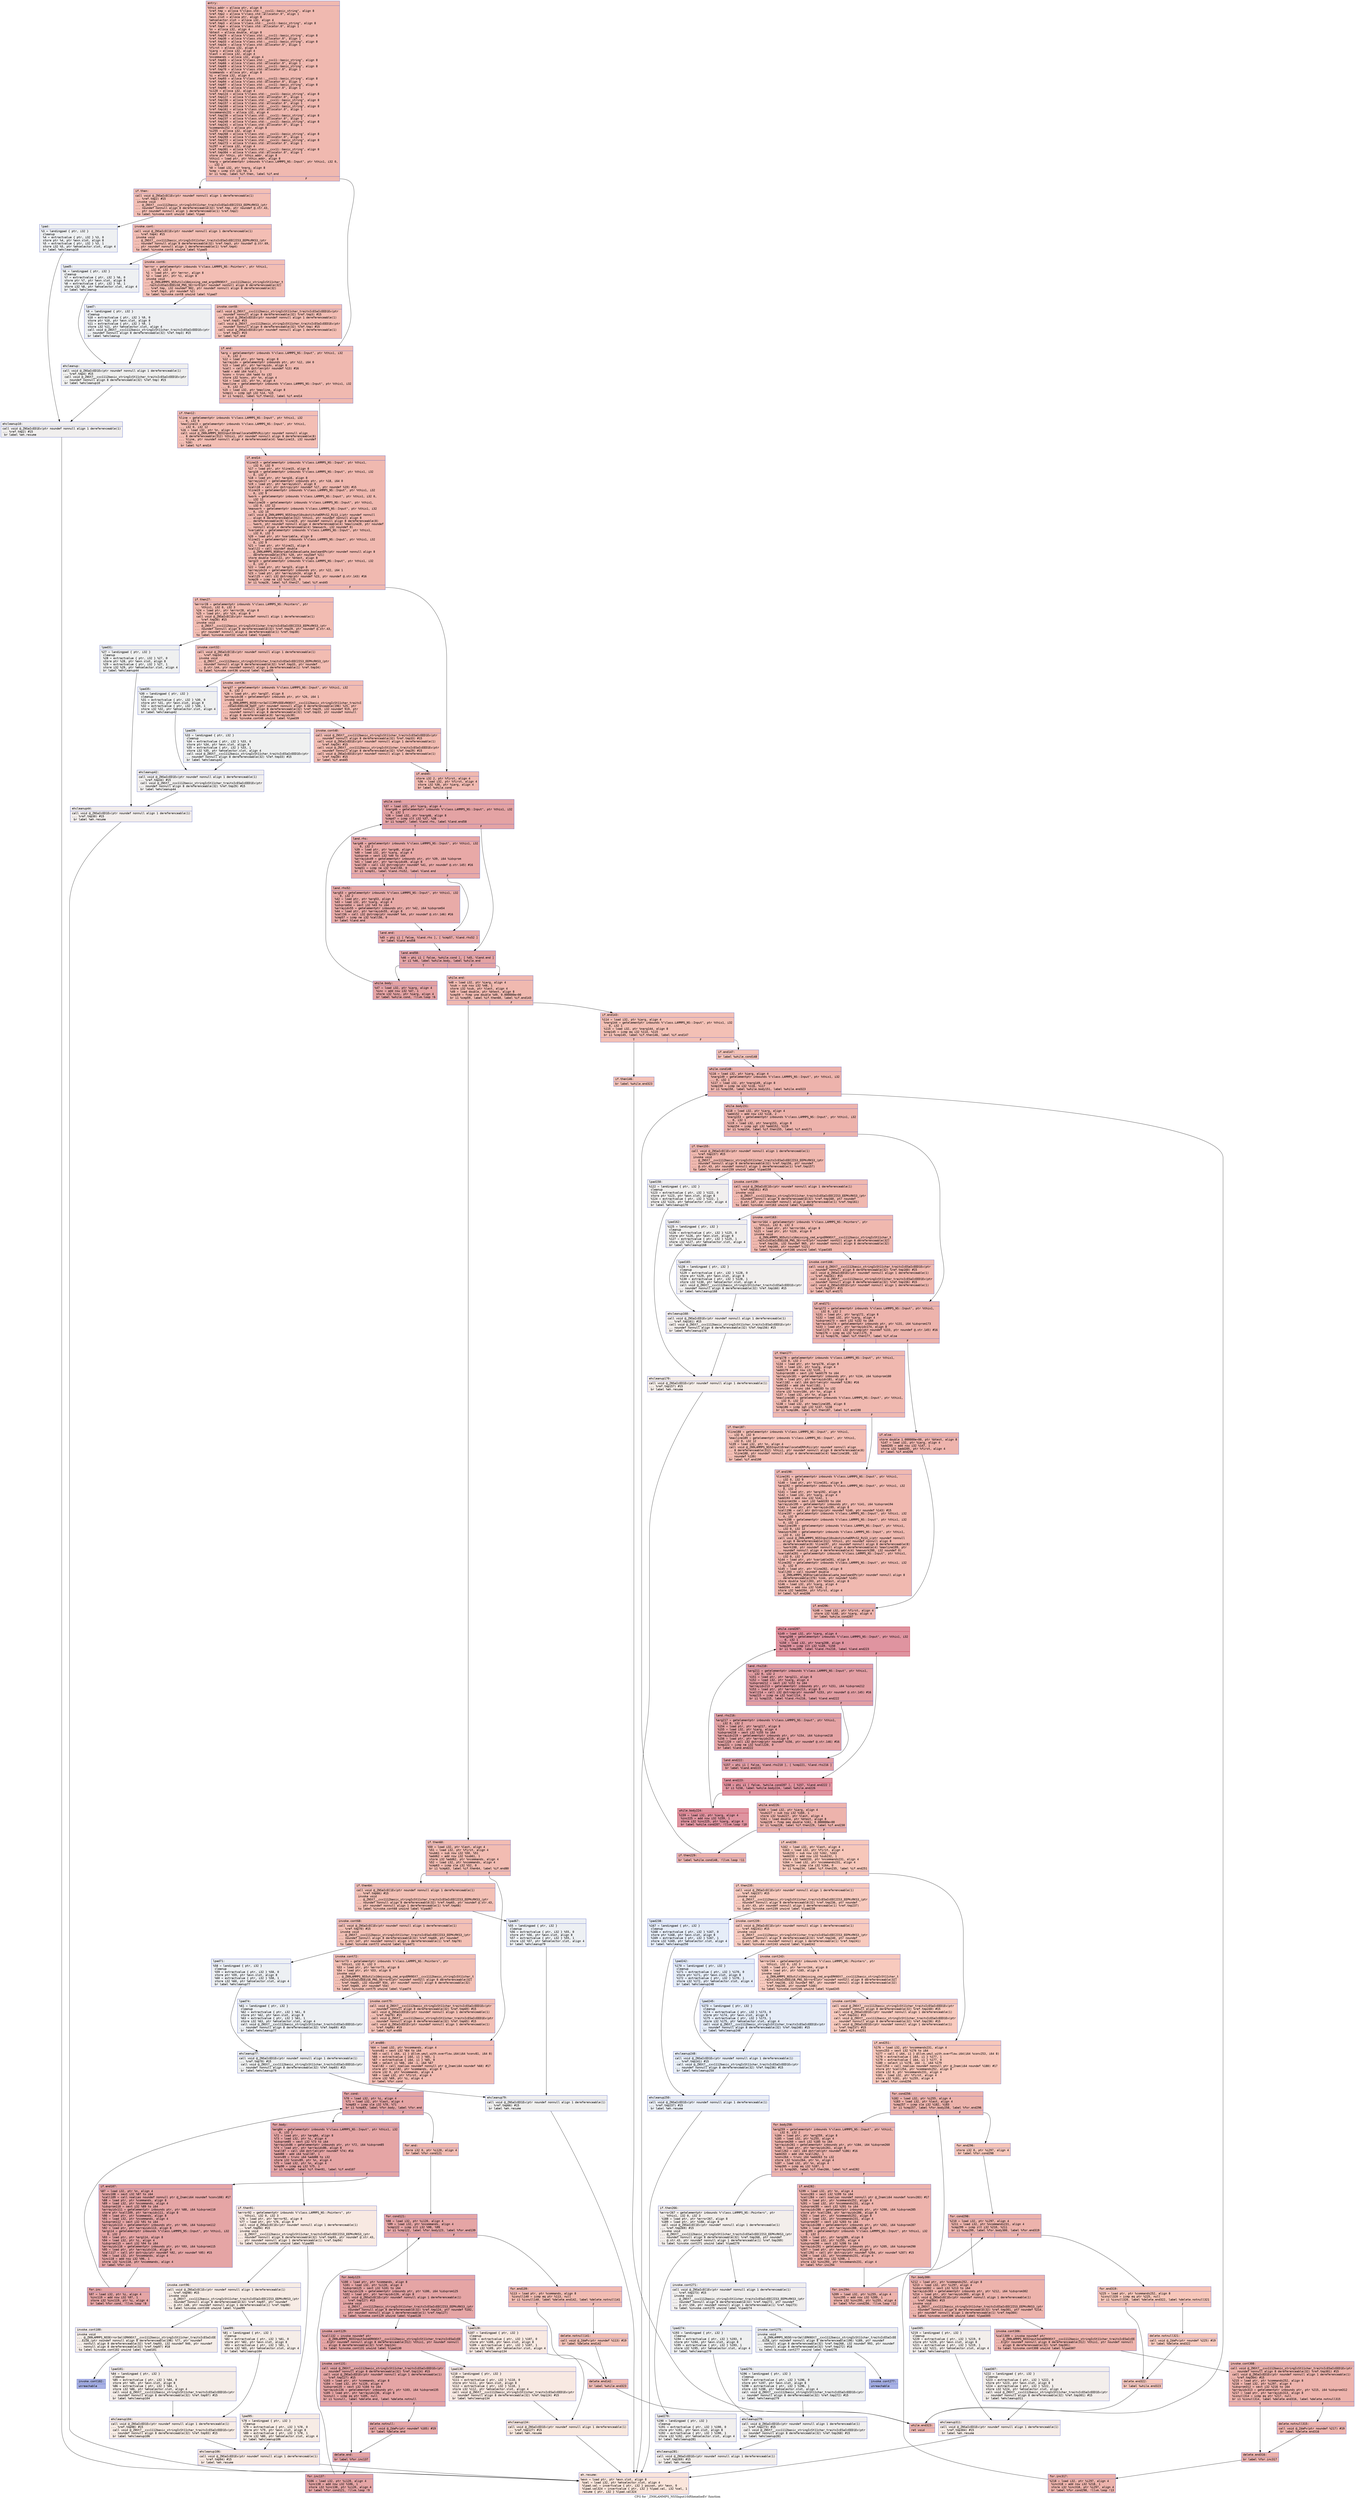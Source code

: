 digraph "CFG for '_ZN9LAMMPS_NS5Input10ifthenelseEv' function" {
	label="CFG for '_ZN9LAMMPS_NS5Input10ifthenelseEv' function";

	Node0x5628735adf80 [shape=record,color="#3d50c3ff", style=filled, fillcolor="#de614d70" fontname="Courier",label="{entry:\l|  %this.addr = alloca ptr, align 8\l  %ref.tmp = alloca %\"class.std::__cxx11::basic_string\", align 8\l  %ref.tmp2 = alloca %\"class.std::allocator.0\", align 1\l  %exn.slot = alloca ptr, align 8\l  %ehselector.slot = alloca i32, align 4\l  %ref.tmp3 = alloca %\"class.std::__cxx11::basic_string\", align 8\l  %ref.tmp4 = alloca %\"class.std::allocator.0\", align 1\l  %n = alloca i32, align 4\l  %btest = alloca double, align 8\l  %ref.tmp29 = alloca %\"class.std::__cxx11::basic_string\", align 8\l  %ref.tmp30 = alloca %\"class.std::allocator.0\", align 1\l  %ref.tmp33 = alloca %\"class.std::__cxx11::basic_string\", align 8\l  %ref.tmp34 = alloca %\"class.std::allocator.0\", align 1\l  %first = alloca i32, align 4\l  %iarg = alloca i32, align 4\l  %last = alloca i32, align 4\l  %ncommands = alloca i32, align 4\l  %ref.tmp65 = alloca %\"class.std::__cxx11::basic_string\", align 8\l  %ref.tmp66 = alloca %\"class.std::allocator.0\", align 1\l  %ref.tmp69 = alloca %\"class.std::__cxx11::basic_string\", align 8\l  %ref.tmp70 = alloca %\"class.std::allocator.0\", align 1\l  %commands = alloca ptr, align 8\l  %i = alloca i32, align 4\l  %ref.tmp93 = alloca %\"class.std::__cxx11::basic_string\", align 8\l  %ref.tmp94 = alloca %\"class.std::allocator.0\", align 1\l  %ref.tmp97 = alloca %\"class.std::__cxx11::basic_string\", align 8\l  %ref.tmp98 = alloca %\"class.std::allocator.0\", align 1\l  %i120 = alloca i32, align 4\l  %ref.tmp124 = alloca %\"class.std::__cxx11::basic_string\", align 8\l  %ref.tmp127 = alloca %\"class.std::allocator.0\", align 1\l  %ref.tmp156 = alloca %\"class.std::__cxx11::basic_string\", align 8\l  %ref.tmp157 = alloca %\"class.std::allocator.0\", align 1\l  %ref.tmp160 = alloca %\"class.std::__cxx11::basic_string\", align 8\l  %ref.tmp161 = alloca %\"class.std::allocator.0\", align 1\l  %ncommands231 = alloca i32, align 4\l  %ref.tmp236 = alloca %\"class.std::__cxx11::basic_string\", align 8\l  %ref.tmp237 = alloca %\"class.std::allocator.0\", align 1\l  %ref.tmp240 = alloca %\"class.std::__cxx11::basic_string\", align 8\l  %ref.tmp241 = alloca %\"class.std::allocator.0\", align 1\l  %commands252 = alloca ptr, align 8\l  %i255 = alloca i32, align 4\l  %ref.tmp268 = alloca %\"class.std::__cxx11::basic_string\", align 8\l  %ref.tmp269 = alloca %\"class.std::allocator.0\", align 1\l  %ref.tmp272 = alloca %\"class.std::__cxx11::basic_string\", align 8\l  %ref.tmp273 = alloca %\"class.std::allocator.0\", align 1\l  %i297 = alloca i32, align 4\l  %ref.tmp301 = alloca %\"class.std::__cxx11::basic_string\", align 8\l  %ref.tmp304 = alloca %\"class.std::allocator.0\", align 1\l  store ptr %this, ptr %this.addr, align 8\l  %this1 = load ptr, ptr %this.addr, align 8\l  %narg = getelementptr inbounds %\"class.LAMMPS_NS::Input\", ptr %this1, i32 0,\l... i32 1\l  %0 = load i32, ptr %narg, align 8\l  %cmp = icmp slt i32 %0, 3\l  br i1 %cmp, label %if.then, label %if.end\l|{<s0>T|<s1>F}}"];
	Node0x5628735adf80:s0 -> Node0x56287355f2f0[tooltip="entry -> if.then\nProbability 50.00%" ];
	Node0x5628735adf80:s1 -> Node0x562873571210[tooltip="entry -> if.end\nProbability 50.00%" ];
	Node0x56287355f2f0 [shape=record,color="#3d50c3ff", style=filled, fillcolor="#e36c5570" fontname="Courier",label="{if.then:\l|  call void @_ZNSaIcEC1Ev(ptr noundef nonnull align 1 dereferenceable(1)\l... %ref.tmp2) #15\l  invoke void\l... @_ZNSt7__cxx1112basic_stringIcSt11char_traitsIcESaIcEEC2IS3_EEPKcRKS3_(ptr\l... noundef nonnull align 8 dereferenceable(32) %ref.tmp, ptr noundef @.str.43,\l... ptr noundef nonnull align 1 dereferenceable(1) %ref.tmp2)\l          to label %invoke.cont unwind label %lpad\l}"];
	Node0x56287355f2f0 -> Node0x5628734dbe40[tooltip="if.then -> invoke.cont\nProbability 100.00%" ];
	Node0x56287355f2f0 -> Node0x5628735b0a60[tooltip="if.then -> lpad\nProbability 0.00%" ];
	Node0x5628734dbe40 [shape=record,color="#3d50c3ff", style=filled, fillcolor="#e36c5570" fontname="Courier",label="{invoke.cont:\l|  call void @_ZNSaIcEC1Ev(ptr noundef nonnull align 1 dereferenceable(1)\l... %ref.tmp4) #15\l  invoke void\l... @_ZNSt7__cxx1112basic_stringIcSt11char_traitsIcESaIcEEC2IS3_EEPKcRKS3_(ptr\l... noundef nonnull align 8 dereferenceable(32) %ref.tmp3, ptr noundef @.str.69,\l... ptr noundef nonnull align 1 dereferenceable(1) %ref.tmp4)\l          to label %invoke.cont6 unwind label %lpad5\l}"];
	Node0x5628734dbe40 -> Node0x5628735b0e30[tooltip="invoke.cont -> invoke.cont6\nProbability 100.00%" ];
	Node0x5628734dbe40 -> Node0x5628735b0e80[tooltip="invoke.cont -> lpad5\nProbability 0.00%" ];
	Node0x5628735b0e30 [shape=record,color="#3d50c3ff", style=filled, fillcolor="#e36c5570" fontname="Courier",label="{invoke.cont6:\l|  %error = getelementptr inbounds %\"class.LAMMPS_NS::Pointers\", ptr %this1,\l... i32 0, i32 3\l  %1 = load ptr, ptr %error, align 8\l  %2 = load ptr, ptr %1, align 8\l  invoke void\l... @_ZN9LAMMPS_NS5utils16missing_cmd_argsERKNSt7__cxx1112basic_stringIcSt11char_t\l...raitsIcESaIcEEEiS8_PNS_5ErrorE(ptr noundef nonnull align 8 dereferenceable(32)\l... %ref.tmp, i32 noundef 902, ptr noundef nonnull align 8 dereferenceable(32)\l... %ref.tmp3, ptr noundef %2)\l          to label %invoke.cont8 unwind label %lpad7\l}"];
	Node0x5628735b0e30 -> Node0x5628735b0de0[tooltip="invoke.cont6 -> invoke.cont8\nProbability 100.00%" ];
	Node0x5628735b0e30 -> Node0x5628735b1320[tooltip="invoke.cont6 -> lpad7\nProbability 0.00%" ];
	Node0x5628735b0de0 [shape=record,color="#3d50c3ff", style=filled, fillcolor="#e36c5570" fontname="Courier",label="{invoke.cont8:\l|  call void @_ZNSt7__cxx1112basic_stringIcSt11char_traitsIcESaIcEED1Ev(ptr\l... noundef nonnull align 8 dereferenceable(32) %ref.tmp3) #15\l  call void @_ZNSaIcED1Ev(ptr noundef nonnull align 1 dereferenceable(1)\l... %ref.tmp4) #15\l  call void @_ZNSt7__cxx1112basic_stringIcSt11char_traitsIcESaIcEED1Ev(ptr\l... noundef nonnull align 8 dereferenceable(32) %ref.tmp) #15\l  call void @_ZNSaIcED1Ev(ptr noundef nonnull align 1 dereferenceable(1)\l... %ref.tmp2) #15\l  br label %if.end\l}"];
	Node0x5628735b0de0 -> Node0x562873571210[tooltip="invoke.cont8 -> if.end\nProbability 100.00%" ];
	Node0x5628735b0a60 [shape=record,color="#3d50c3ff", style=filled, fillcolor="#d9dce170" fontname="Courier",label="{lpad:\l|  %3 = landingpad \{ ptr, i32 \}\l          cleanup\l  %4 = extractvalue \{ ptr, i32 \} %3, 0\l  store ptr %4, ptr %exn.slot, align 8\l  %5 = extractvalue \{ ptr, i32 \} %3, 1\l  store i32 %5, ptr %ehselector.slot, align 4\l  br label %ehcleanup10\l}"];
	Node0x5628735b0a60 -> Node0x5628735b1e20[tooltip="lpad -> ehcleanup10\nProbability 100.00%" ];
	Node0x5628735b0e80 [shape=record,color="#3d50c3ff", style=filled, fillcolor="#d9dce170" fontname="Courier",label="{lpad5:\l|  %6 = landingpad \{ ptr, i32 \}\l          cleanup\l  %7 = extractvalue \{ ptr, i32 \} %6, 0\l  store ptr %7, ptr %exn.slot, align 8\l  %8 = extractvalue \{ ptr, i32 \} %6, 1\l  store i32 %8, ptr %ehselector.slot, align 4\l  br label %ehcleanup\l}"];
	Node0x5628735b0e80 -> Node0x5628735b2190[tooltip="lpad5 -> ehcleanup\nProbability 100.00%" ];
	Node0x5628735b1320 [shape=record,color="#3d50c3ff", style=filled, fillcolor="#d9dce170" fontname="Courier",label="{lpad7:\l|  %9 = landingpad \{ ptr, i32 \}\l          cleanup\l  %10 = extractvalue \{ ptr, i32 \} %9, 0\l  store ptr %10, ptr %exn.slot, align 8\l  %11 = extractvalue \{ ptr, i32 \} %9, 1\l  store i32 %11, ptr %ehselector.slot, align 4\l  call void @_ZNSt7__cxx1112basic_stringIcSt11char_traitsIcESaIcEED1Ev(ptr\l... noundef nonnull align 8 dereferenceable(32) %ref.tmp3) #15\l  br label %ehcleanup\l}"];
	Node0x5628735b1320 -> Node0x5628735b2190[tooltip="lpad7 -> ehcleanup\nProbability 100.00%" ];
	Node0x5628735b2190 [shape=record,color="#3d50c3ff", style=filled, fillcolor="#dedcdb70" fontname="Courier",label="{ehcleanup:\l|  call void @_ZNSaIcED1Ev(ptr noundef nonnull align 1 dereferenceable(1)\l... %ref.tmp4) #15\l  call void @_ZNSt7__cxx1112basic_stringIcSt11char_traitsIcESaIcEED1Ev(ptr\l... noundef nonnull align 8 dereferenceable(32) %ref.tmp) #15\l  br label %ehcleanup10\l}"];
	Node0x5628735b2190 -> Node0x5628735b1e20[tooltip="ehcleanup -> ehcleanup10\nProbability 100.00%" ];
	Node0x5628735b1e20 [shape=record,color="#3d50c3ff", style=filled, fillcolor="#e0dbd870" fontname="Courier",label="{ehcleanup10:\l|  call void @_ZNSaIcED1Ev(ptr noundef nonnull align 1 dereferenceable(1)\l... %ref.tmp2) #15\l  br label %eh.resume\l}"];
	Node0x5628735b1e20 -> Node0x5628735b2aa0[tooltip="ehcleanup10 -> eh.resume\nProbability 100.00%" ];
	Node0x562873571210 [shape=record,color="#3d50c3ff", style=filled, fillcolor="#de614d70" fontname="Courier",label="{if.end:\l|  %arg = getelementptr inbounds %\"class.LAMMPS_NS::Input\", ptr %this1, i32\l... 0, i32 2\l  %12 = load ptr, ptr %arg, align 8\l  %arrayidx = getelementptr inbounds ptr, ptr %12, i64 0\l  %13 = load ptr, ptr %arrayidx, align 8\l  %call = call i64 @strlen(ptr noundef %13) #16\l  %add = add i64 %call, 1\l  %conv = trunc i64 %add to i32\l  store i32 %conv, ptr %n, align 4\l  %14 = load i32, ptr %n, align 4\l  %maxline = getelementptr inbounds %\"class.LAMMPS_NS::Input\", ptr %this1, i32\l... 0, i32 12\l  %15 = load i32, ptr %maxline, align 8\l  %cmp11 = icmp sgt i32 %14, %15\l  br i1 %cmp11, label %if.then12, label %if.end14\l|{<s0>T|<s1>F}}"];
	Node0x562873571210:s0 -> Node0x5628735b3310[tooltip="if.end -> if.then12\nProbability 50.00%" ];
	Node0x562873571210:s1 -> Node0x5628735b3390[tooltip="if.end -> if.end14\nProbability 50.00%" ];
	Node0x5628735b3310 [shape=record,color="#3d50c3ff", style=filled, fillcolor="#e36c5570" fontname="Courier",label="{if.then12:\l|  %line = getelementptr inbounds %\"class.LAMMPS_NS::Input\", ptr %this1, i32\l... 0, i32 9\l  %maxline13 = getelementptr inbounds %\"class.LAMMPS_NS::Input\", ptr %this1,\l... i32 0, i32 12\l  %16 = load i32, ptr %n, align 4\l  call void @_ZN9LAMMPS_NS5Input10reallocateERPcRii(ptr noundef nonnull align\l... 8 dereferenceable(312) %this1, ptr noundef nonnull align 8 dereferenceable(8)\l... %line, ptr noundef nonnull align 4 dereferenceable(4) %maxline13, i32 noundef\l... %16)\l  br label %if.end14\l}"];
	Node0x5628735b3310 -> Node0x5628735b3390[tooltip="if.then12 -> if.end14\nProbability 100.00%" ];
	Node0x5628735b3390 [shape=record,color="#3d50c3ff", style=filled, fillcolor="#de614d70" fontname="Courier",label="{if.end14:\l|  %line15 = getelementptr inbounds %\"class.LAMMPS_NS::Input\", ptr %this1,\l... i32 0, i32 9\l  %17 = load ptr, ptr %line15, align 8\l  %arg16 = getelementptr inbounds %\"class.LAMMPS_NS::Input\", ptr %this1, i32\l... 0, i32 2\l  %18 = load ptr, ptr %arg16, align 8\l  %arrayidx17 = getelementptr inbounds ptr, ptr %18, i64 0\l  %19 = load ptr, ptr %arrayidx17, align 8\l  %call18 = call ptr @strcpy(ptr noundef %17, ptr noundef %19) #15\l  %line19 = getelementptr inbounds %\"class.LAMMPS_NS::Input\", ptr %this1, i32\l... 0, i32 9\l  %work = getelementptr inbounds %\"class.LAMMPS_NS::Input\", ptr %this1, i32 0,\l... i32 11\l  %maxline20 = getelementptr inbounds %\"class.LAMMPS_NS::Input\", ptr %this1,\l... i32 0, i32 12\l  %maxwork = getelementptr inbounds %\"class.LAMMPS_NS::Input\", ptr %this1, i32\l... 0, i32 14\l  call void @_ZN9LAMMPS_NS5Input10substituteERPcS2_RiS3_i(ptr noundef nonnull\l... align 8 dereferenceable(312) %this1, ptr noundef nonnull align 8\l... dereferenceable(8) %line19, ptr noundef nonnull align 8 dereferenceable(8)\l... %work, ptr noundef nonnull align 4 dereferenceable(4) %maxline20, ptr noundef\l... nonnull align 4 dereferenceable(4) %maxwork, i32 noundef 0)\l  %variable = getelementptr inbounds %\"class.LAMMPS_NS::Input\", ptr %this1,\l... i32 0, i32 3\l  %20 = load ptr, ptr %variable, align 8\l  %line21 = getelementptr inbounds %\"class.LAMMPS_NS::Input\", ptr %this1, i32\l... 0, i32 9\l  %21 = load ptr, ptr %line21, align 8\l  %call22 = call noundef double\l... @_ZN9LAMMPS_NS8Variable16evaluate_booleanEPc(ptr noundef nonnull align 8\l... dereferenceable(376) %20, ptr noundef %21)\l  store double %call22, ptr %btest, align 8\l  %arg23 = getelementptr inbounds %\"class.LAMMPS_NS::Input\", ptr %this1, i32\l... 0, i32 2\l  %22 = load ptr, ptr %arg23, align 8\l  %arrayidx24 = getelementptr inbounds ptr, ptr %22, i64 1\l  %23 = load ptr, ptr %arrayidx24, align 8\l  %call25 = call i32 @strcmp(ptr noundef %23, ptr noundef @.str.143) #16\l  %cmp26 = icmp ne i32 %call25, 0\l  br i1 %cmp26, label %if.then27, label %if.end45\l|{<s0>T|<s1>F}}"];
	Node0x5628735b3390:s0 -> Node0x5628735b4da0[tooltip="if.end14 -> if.then27\nProbability 62.50%" ];
	Node0x5628735b3390:s1 -> Node0x5628735b4e20[tooltip="if.end14 -> if.end45\nProbability 37.50%" ];
	Node0x5628735b4da0 [shape=record,color="#3d50c3ff", style=filled, fillcolor="#e1675170" fontname="Courier",label="{if.then27:\l|  %error28 = getelementptr inbounds %\"class.LAMMPS_NS::Pointers\", ptr\l... %this1, i32 0, i32 3\l  %24 = load ptr, ptr %error28, align 8\l  %25 = load ptr, ptr %24, align 8\l  call void @_ZNSaIcEC1Ev(ptr noundef nonnull align 1 dereferenceable(1)\l... %ref.tmp30) #15\l  invoke void\l... @_ZNSt7__cxx1112basic_stringIcSt11char_traitsIcESaIcEEC2IS3_EEPKcRKS3_(ptr\l... noundef nonnull align 8 dereferenceable(32) %ref.tmp29, ptr noundef @.str.43,\l... ptr noundef nonnull align 1 dereferenceable(1) %ref.tmp30)\l          to label %invoke.cont32 unwind label %lpad31\l}"];
	Node0x5628735b4da0 -> Node0x5628735b5310[tooltip="if.then27 -> invoke.cont32\nProbability 100.00%" ];
	Node0x5628735b4da0 -> Node0x5628735b5390[tooltip="if.then27 -> lpad31\nProbability 0.00%" ];
	Node0x5628735b5310 [shape=record,color="#3d50c3ff", style=filled, fillcolor="#e1675170" fontname="Courier",label="{invoke.cont32:\l|  call void @_ZNSaIcEC1Ev(ptr noundef nonnull align 1 dereferenceable(1)\l... %ref.tmp34) #15\l  invoke void\l... @_ZNSt7__cxx1112basic_stringIcSt11char_traitsIcESaIcEEC2IS3_EEPKcRKS3_(ptr\l... noundef nonnull align 8 dereferenceable(32) %ref.tmp33, ptr noundef\l... @.str.144, ptr noundef nonnull align 1 dereferenceable(1) %ref.tmp34)\l          to label %invoke.cont36 unwind label %lpad35\l}"];
	Node0x5628735b5310 -> Node0x5628735b5710[tooltip="invoke.cont32 -> invoke.cont36\nProbability 100.00%" ];
	Node0x5628735b5310 -> Node0x5628735b01b0[tooltip="invoke.cont32 -> lpad35\nProbability 0.00%" ];
	Node0x5628735b5710 [shape=record,color="#3d50c3ff", style=filled, fillcolor="#e1675170" fontname="Courier",label="{invoke.cont36:\l|  %arg37 = getelementptr inbounds %\"class.LAMMPS_NS::Input\", ptr %this1, i32\l... 0, i32 2\l  %26 = load ptr, ptr %arg37, align 8\l  %arrayidx38 = getelementptr inbounds ptr, ptr %26, i64 1\l  invoke void\l... @_ZN9LAMMPS_NS5Error3allIJRPcEEEvRKNSt7__cxx1112basic_stringIcSt11char_traitsI\l...cESaIcEEEiSB_DpOT_(ptr noundef nonnull align 8 dereferenceable(196) %25, ptr\l... noundef nonnull align 8 dereferenceable(32) %ref.tmp29, i32 noundef 919, ptr\l... noundef nonnull align 8 dereferenceable(32) %ref.tmp33, ptr noundef nonnull\l... align 8 dereferenceable(8) %arrayidx38)\l          to label %invoke.cont40 unwind label %lpad39\l}"];
	Node0x5628735b5710 -> Node0x5628735b56c0[tooltip="invoke.cont36 -> invoke.cont40\nProbability 100.00%" ];
	Node0x5628735b5710 -> Node0x5628735b06f0[tooltip="invoke.cont36 -> lpad39\nProbability 0.00%" ];
	Node0x5628735b56c0 [shape=record,color="#3d50c3ff", style=filled, fillcolor="#e1675170" fontname="Courier",label="{invoke.cont40:\l|  call void @_ZNSt7__cxx1112basic_stringIcSt11char_traitsIcESaIcEED1Ev(ptr\l... noundef nonnull align 8 dereferenceable(32) %ref.tmp33) #15\l  call void @_ZNSaIcED1Ev(ptr noundef nonnull align 1 dereferenceable(1)\l... %ref.tmp34) #15\l  call void @_ZNSt7__cxx1112basic_stringIcSt11char_traitsIcESaIcEED1Ev(ptr\l... noundef nonnull align 8 dereferenceable(32) %ref.tmp29) #15\l  call void @_ZNSaIcED1Ev(ptr noundef nonnull align 1 dereferenceable(1)\l... %ref.tmp30) #15\l  br label %if.end45\l}"];
	Node0x5628735b56c0 -> Node0x5628735b4e20[tooltip="invoke.cont40 -> if.end45\nProbability 100.00%" ];
	Node0x5628735b5390 [shape=record,color="#3d50c3ff", style=filled, fillcolor="#dbdcde70" fontname="Courier",label="{lpad31:\l|  %27 = landingpad \{ ptr, i32 \}\l          cleanup\l  %28 = extractvalue \{ ptr, i32 \} %27, 0\l  store ptr %28, ptr %exn.slot, align 8\l  %29 = extractvalue \{ ptr, i32 \} %27, 1\l  store i32 %29, ptr %ehselector.slot, align 4\l  br label %ehcleanup44\l}"];
	Node0x5628735b5390 -> Node0x5628734942b0[tooltip="lpad31 -> ehcleanup44\nProbability 100.00%" ];
	Node0x5628735b01b0 [shape=record,color="#3d50c3ff", style=filled, fillcolor="#dbdcde70" fontname="Courier",label="{lpad35:\l|  %30 = landingpad \{ ptr, i32 \}\l          cleanup\l  %31 = extractvalue \{ ptr, i32 \} %30, 0\l  store ptr %31, ptr %exn.slot, align 8\l  %32 = extractvalue \{ ptr, i32 \} %30, 1\l  store i32 %32, ptr %ehselector.slot, align 4\l  br label %ehcleanup42\l}"];
	Node0x5628735b01b0 -> Node0x5628735b7b90[tooltip="lpad35 -> ehcleanup42\nProbability 100.00%" ];
	Node0x5628735b06f0 [shape=record,color="#3d50c3ff", style=filled, fillcolor="#dbdcde70" fontname="Courier",label="{lpad39:\l|  %33 = landingpad \{ ptr, i32 \}\l          cleanup\l  %34 = extractvalue \{ ptr, i32 \} %33, 0\l  store ptr %34, ptr %exn.slot, align 8\l  %35 = extractvalue \{ ptr, i32 \} %33, 1\l  store i32 %35, ptr %ehselector.slot, align 4\l  call void @_ZNSt7__cxx1112basic_stringIcSt11char_traitsIcESaIcEED1Ev(ptr\l... noundef nonnull align 8 dereferenceable(32) %ref.tmp33) #15\l  br label %ehcleanup42\l}"];
	Node0x5628735b06f0 -> Node0x5628735b7b90[tooltip="lpad39 -> ehcleanup42\nProbability 100.00%" ];
	Node0x5628735b7b90 [shape=record,color="#3d50c3ff", style=filled, fillcolor="#e0dbd870" fontname="Courier",label="{ehcleanup42:\l|  call void @_ZNSaIcED1Ev(ptr noundef nonnull align 1 dereferenceable(1)\l... %ref.tmp34) #15\l  call void @_ZNSt7__cxx1112basic_stringIcSt11char_traitsIcESaIcEED1Ev(ptr\l... noundef nonnull align 8 dereferenceable(32) %ref.tmp29) #15\l  br label %ehcleanup44\l}"];
	Node0x5628735b7b90 -> Node0x5628734942b0[tooltip="ehcleanup42 -> ehcleanup44\nProbability 100.00%" ];
	Node0x5628734942b0 [shape=record,color="#3d50c3ff", style=filled, fillcolor="#e3d9d370" fontname="Courier",label="{ehcleanup44:\l|  call void @_ZNSaIcED1Ev(ptr noundef nonnull align 1 dereferenceable(1)\l... %ref.tmp30) #15\l  br label %eh.resume\l}"];
	Node0x5628734942b0 -> Node0x5628735b2aa0[tooltip="ehcleanup44 -> eh.resume\nProbability 100.00%" ];
	Node0x5628735b4e20 [shape=record,color="#3d50c3ff", style=filled, fillcolor="#de614d70" fontname="Courier",label="{if.end45:\l|  store i32 2, ptr %first, align 4\l  %36 = load i32, ptr %first, align 4\l  store i32 %36, ptr %iarg, align 4\l  br label %while.cond\l}"];
	Node0x5628735b4e20 -> Node0x5628735b86b0[tooltip="if.end45 -> while.cond\nProbability 100.00%" ];
	Node0x5628735b86b0 [shape=record,color="#3d50c3ff", style=filled, fillcolor="#c32e3170" fontname="Courier",label="{while.cond:\l|  %37 = load i32, ptr %iarg, align 4\l  %narg46 = getelementptr inbounds %\"class.LAMMPS_NS::Input\", ptr %this1, i32\l... 0, i32 1\l  %38 = load i32, ptr %narg46, align 8\l  %cmp47 = icmp slt i32 %37, %38\l  br i1 %cmp47, label %land.rhs, label %land.end58\l|{<s0>T|<s1>F}}"];
	Node0x5628735b86b0:s0 -> Node0x5628735b89e0[tooltip="while.cond -> land.rhs\nProbability 50.00%" ];
	Node0x5628735b86b0:s1 -> Node0x5628735b8a60[tooltip="while.cond -> land.end58\nProbability 50.00%" ];
	Node0x5628735b89e0 [shape=record,color="#3d50c3ff", style=filled, fillcolor="#ca3b3770" fontname="Courier",label="{land.rhs:\l|  %arg48 = getelementptr inbounds %\"class.LAMMPS_NS::Input\", ptr %this1, i32\l... 0, i32 2\l  %39 = load ptr, ptr %arg48, align 8\l  %40 = load i32, ptr %iarg, align 4\l  %idxprom = sext i32 %40 to i64\l  %arrayidx49 = getelementptr inbounds ptr, ptr %39, i64 %idxprom\l  %41 = load ptr, ptr %arrayidx49, align 8\l  %call50 = call i32 @strcmp(ptr noundef %41, ptr noundef @.str.145) #16\l  %cmp51 = icmp ne i32 %call50, 0\l  br i1 %cmp51, label %land.rhs52, label %land.end\l|{<s0>T|<s1>F}}"];
	Node0x5628735b89e0:s0 -> Node0x5628735b9150[tooltip="land.rhs -> land.rhs52\nProbability 62.50%" ];
	Node0x5628735b89e0:s1 -> Node0x5628735b91d0[tooltip="land.rhs -> land.end\nProbability 37.50%" ];
	Node0x5628735b9150 [shape=record,color="#3d50c3ff", style=filled, fillcolor="#cc403a70" fontname="Courier",label="{land.rhs52:\l|  %arg53 = getelementptr inbounds %\"class.LAMMPS_NS::Input\", ptr %this1, i32\l... 0, i32 2\l  %42 = load ptr, ptr %arg53, align 8\l  %43 = load i32, ptr %iarg, align 4\l  %idxprom54 = sext i32 %43 to i64\l  %arrayidx55 = getelementptr inbounds ptr, ptr %42, i64 %idxprom54\l  %44 = load ptr, ptr %arrayidx55, align 8\l  %call56 = call i32 @strcmp(ptr noundef %44, ptr noundef @.str.146) #16\l  %cmp57 = icmp ne i32 %call56, 0\l  br label %land.end\l}"];
	Node0x5628735b9150 -> Node0x5628735b91d0[tooltip="land.rhs52 -> land.end\nProbability 100.00%" ];
	Node0x5628735b91d0 [shape=record,color="#3d50c3ff", style=filled, fillcolor="#ca3b3770" fontname="Courier",label="{land.end:\l|  %45 = phi i1 [ false, %land.rhs ], [ %cmp57, %land.rhs52 ]\l  br label %land.end58\l}"];
	Node0x5628735b91d0 -> Node0x5628735b8a60[tooltip="land.end -> land.end58\nProbability 100.00%" ];
	Node0x5628735b8a60 [shape=record,color="#3d50c3ff", style=filled, fillcolor="#c32e3170" fontname="Courier",label="{land.end58:\l|  %46 = phi i1 [ false, %while.cond ], [ %45, %land.end ]\l  br i1 %46, label %while.body, label %while.end\l|{<s0>T|<s1>F}}"];
	Node0x5628735b8a60:s0 -> Node0x5628735b9a10[tooltip="land.end58 -> while.body\nProbability 96.88%" ];
	Node0x5628735b8a60:s1 -> Node0x5628735b9af0[tooltip="land.end58 -> while.end\nProbability 3.12%" ];
	Node0x5628735b9a10 [shape=record,color="#3d50c3ff", style=filled, fillcolor="#c32e3170" fontname="Courier",label="{while.body:\l|  %47 = load i32, ptr %iarg, align 4\l  %inc = add nsw i32 %47, 1\l  store i32 %inc, ptr %iarg, align 4\l  br label %while.cond, !llvm.loop !6\l}"];
	Node0x5628735b9a10 -> Node0x5628735b86b0[tooltip="while.body -> while.cond\nProbability 100.00%" ];
	Node0x5628735b9af0 [shape=record,color="#3d50c3ff", style=filled, fillcolor="#de614d70" fontname="Courier",label="{while.end:\l|  %48 = load i32, ptr %iarg, align 4\l  %sub = sub nsw i32 %48, 1\l  store i32 %sub, ptr %last, align 4\l  %49 = load double, ptr %btest, align 8\l  %cmp59 = fcmp une double %49, 0.000000e+00\l  br i1 %cmp59, label %if.then60, label %if.end143\l|{<s0>T|<s1>F}}"];
	Node0x5628735b9af0:s0 -> Node0x5628735bb530[tooltip="while.end -> if.then60\nProbability 62.50%" ];
	Node0x5628735b9af0:s1 -> Node0x5628735bb5b0[tooltip="while.end -> if.end143\nProbability 37.50%" ];
	Node0x5628735bb530 [shape=record,color="#3d50c3ff", style=filled, fillcolor="#e1675170" fontname="Courier",label="{if.then60:\l|  %50 = load i32, ptr %last, align 4\l  %51 = load i32, ptr %first, align 4\l  %sub61 = sub nsw i32 %50, %51\l  %add62 = add nsw i32 %sub61, 1\l  store i32 %add62, ptr %ncommands, align 4\l  %52 = load i32, ptr %ncommands, align 4\l  %cmp63 = icmp sle i32 %52, 0\l  br i1 %cmp63, label %if.then64, label %if.end80\l|{<s0>T|<s1>F}}"];
	Node0x5628735bb530:s0 -> Node0x5628735bbb10[tooltip="if.then60 -> if.then64\nProbability 50.00%" ];
	Node0x5628735bb530:s1 -> Node0x5628735bbb90[tooltip="if.then60 -> if.end80\nProbability 50.00%" ];
	Node0x5628735bbb10 [shape=record,color="#3d50c3ff", style=filled, fillcolor="#e5705870" fontname="Courier",label="{if.then64:\l|  call void @_ZNSaIcEC1Ev(ptr noundef nonnull align 1 dereferenceable(1)\l... %ref.tmp66) #15\l  invoke void\l... @_ZNSt7__cxx1112basic_stringIcSt11char_traitsIcESaIcEEC2IS3_EEPKcRKS3_(ptr\l... noundef nonnull align 8 dereferenceable(32) %ref.tmp65, ptr noundef @.str.43,\l... ptr noundef nonnull align 1 dereferenceable(1) %ref.tmp66)\l          to label %invoke.cont68 unwind label %lpad67\l}"];
	Node0x5628735bbb10 -> Node0x5628735bbea0[tooltip="if.then64 -> invoke.cont68\nProbability 100.00%" ];
	Node0x5628735bbb10 -> Node0x5628735bbf20[tooltip="if.then64 -> lpad67\nProbability 0.00%" ];
	Node0x5628735bbea0 [shape=record,color="#3d50c3ff", style=filled, fillcolor="#e5705870" fontname="Courier",label="{invoke.cont68:\l|  call void @_ZNSaIcEC1Ev(ptr noundef nonnull align 1 dereferenceable(1)\l... %ref.tmp70) #15\l  invoke void\l... @_ZNSt7__cxx1112basic_stringIcSt11char_traitsIcESaIcEEC2IS3_EEPKcRKS3_(ptr\l... noundef nonnull align 8 dereferenceable(32) %ref.tmp69, ptr noundef\l... @.str.147, ptr noundef nonnull align 1 dereferenceable(1) %ref.tmp70)\l          to label %invoke.cont72 unwind label %lpad71\l}"];
	Node0x5628735bbea0 -> Node0x5628735bc2a0[tooltip="invoke.cont68 -> invoke.cont72\nProbability 100.00%" ];
	Node0x5628735bbea0 -> Node0x5628735bc2f0[tooltip="invoke.cont68 -> lpad71\nProbability 0.00%" ];
	Node0x5628735bc2a0 [shape=record,color="#3d50c3ff", style=filled, fillcolor="#e5705870" fontname="Courier",label="{invoke.cont72:\l|  %error73 = getelementptr inbounds %\"class.LAMMPS_NS::Pointers\", ptr\l... %this1, i32 0, i32 3\l  %53 = load ptr, ptr %error73, align 8\l  %54 = load ptr, ptr %53, align 8\l  invoke void\l... @_ZN9LAMMPS_NS5utils16missing_cmd_argsERKNSt7__cxx1112basic_stringIcSt11char_t\l...raitsIcESaIcEEEiS8_PNS_5ErrorE(ptr noundef nonnull align 8 dereferenceable(32)\l... %ref.tmp65, i32 noundef 934, ptr noundef nonnull align 8 dereferenceable(32)\l... %ref.tmp69, ptr noundef %54)\l          to label %invoke.cont75 unwind label %lpad74\l}"];
	Node0x5628735bc2a0 -> Node0x5628735bc250[tooltip="invoke.cont72 -> invoke.cont75\nProbability 100.00%" ];
	Node0x5628735bc2a0 -> Node0x5628735bc7f0[tooltip="invoke.cont72 -> lpad74\nProbability 0.00%" ];
	Node0x5628735bc250 [shape=record,color="#3d50c3ff", style=filled, fillcolor="#e5705870" fontname="Courier",label="{invoke.cont75:\l|  call void @_ZNSt7__cxx1112basic_stringIcSt11char_traitsIcESaIcEED1Ev(ptr\l... noundef nonnull align 8 dereferenceable(32) %ref.tmp69) #15\l  call void @_ZNSaIcED1Ev(ptr noundef nonnull align 1 dereferenceable(1)\l... %ref.tmp70) #15\l  call void @_ZNSt7__cxx1112basic_stringIcSt11char_traitsIcESaIcEED1Ev(ptr\l... noundef nonnull align 8 dereferenceable(32) %ref.tmp65) #15\l  call void @_ZNSaIcED1Ev(ptr noundef nonnull align 1 dereferenceable(1)\l... %ref.tmp66) #15\l  br label %if.end80\l}"];
	Node0x5628735bc250 -> Node0x5628735bbb90[tooltip="invoke.cont75 -> if.end80\nProbability 100.00%" ];
	Node0x5628735bbf20 [shape=record,color="#3d50c3ff", style=filled, fillcolor="#d6dce470" fontname="Courier",label="{lpad67:\l|  %55 = landingpad \{ ptr, i32 \}\l          cleanup\l  %56 = extractvalue \{ ptr, i32 \} %55, 0\l  store ptr %56, ptr %exn.slot, align 8\l  %57 = extractvalue \{ ptr, i32 \} %55, 1\l  store i32 %57, ptr %ehselector.slot, align 4\l  br label %ehcleanup79\l}"];
	Node0x5628735bbf20 -> Node0x5628735bd210[tooltip="lpad67 -> ehcleanup79\nProbability 100.00%" ];
	Node0x5628735bc2f0 [shape=record,color="#3d50c3ff", style=filled, fillcolor="#d6dce470" fontname="Courier",label="{lpad71:\l|  %58 = landingpad \{ ptr, i32 \}\l          cleanup\l  %59 = extractvalue \{ ptr, i32 \} %58, 0\l  store ptr %59, ptr %exn.slot, align 8\l  %60 = extractvalue \{ ptr, i32 \} %58, 1\l  store i32 %60, ptr %ehselector.slot, align 4\l  br label %ehcleanup77\l}"];
	Node0x5628735bc2f0 -> Node0x5628735bd580[tooltip="lpad71 -> ehcleanup77\nProbability 100.00%" ];
	Node0x5628735bc7f0 [shape=record,color="#3d50c3ff", style=filled, fillcolor="#d6dce470" fontname="Courier",label="{lpad74:\l|  %61 = landingpad \{ ptr, i32 \}\l          cleanup\l  %62 = extractvalue \{ ptr, i32 \} %61, 0\l  store ptr %62, ptr %exn.slot, align 8\l  %63 = extractvalue \{ ptr, i32 \} %61, 1\l  store i32 %63, ptr %ehselector.slot, align 4\l  call void @_ZNSt7__cxx1112basic_stringIcSt11char_traitsIcESaIcEED1Ev(ptr\l... noundef nonnull align 8 dereferenceable(32) %ref.tmp69) #15\l  br label %ehcleanup77\l}"];
	Node0x5628735bc7f0 -> Node0x5628735bd580[tooltip="lpad74 -> ehcleanup77\nProbability 100.00%" ];
	Node0x5628735bd580 [shape=record,color="#3d50c3ff", style=filled, fillcolor="#dbdcde70" fontname="Courier",label="{ehcleanup77:\l|  call void @_ZNSaIcED1Ev(ptr noundef nonnull align 1 dereferenceable(1)\l... %ref.tmp70) #15\l  call void @_ZNSt7__cxx1112basic_stringIcSt11char_traitsIcESaIcEED1Ev(ptr\l... noundef nonnull align 8 dereferenceable(32) %ref.tmp65) #15\l  br label %ehcleanup79\l}"];
	Node0x5628735bd580 -> Node0x5628735bd210[tooltip="ehcleanup77 -> ehcleanup79\nProbability 100.00%" ];
	Node0x5628735bd210 [shape=record,color="#3d50c3ff", style=filled, fillcolor="#dedcdb70" fontname="Courier",label="{ehcleanup79:\l|  call void @_ZNSaIcED1Ev(ptr noundef nonnull align 1 dereferenceable(1)\l... %ref.tmp66) #15\l  br label %eh.resume\l}"];
	Node0x5628735bd210 -> Node0x5628735b2aa0[tooltip="ehcleanup79 -> eh.resume\nProbability 100.00%" ];
	Node0x5628735bbb90 [shape=record,color="#3d50c3ff", style=filled, fillcolor="#e1675170" fontname="Courier",label="{if.end80:\l|  %64 = load i32, ptr %ncommands, align 4\l  %conv81 = sext i32 %64 to i64\l  %65 = call \{ i64, i1 \} @llvm.umul.with.overflow.i64(i64 %conv81, i64 8)\l  %66 = extractvalue \{ i64, i1 \} %65, 1\l  %67 = extractvalue \{ i64, i1 \} %65, 0\l  %68 = select i1 %66, i64 -1, i64 %67\l  %call82 = call noalias noundef nonnull ptr @_Znam(i64 noundef %68) #17\l  store ptr %call82, ptr %commands, align 8\l  store i32 0, ptr %ncommands, align 4\l  %69 = load i32, ptr %first, align 4\l  store i32 %69, ptr %i, align 4\l  br label %for.cond\l}"];
	Node0x5628735bbb90 -> Node0x5628735be590[tooltip="if.end80 -> for.cond\nProbability 100.00%" ];
	Node0x5628735be590 [shape=record,color="#3d50c3ff", style=filled, fillcolor="#c5333470" fontname="Courier",label="{for.cond:\l|  %70 = load i32, ptr %i, align 4\l  %71 = load i32, ptr %last, align 4\l  %cmp83 = icmp sle i32 %70, %71\l  br i1 %cmp83, label %for.body, label %for.end\l|{<s0>T|<s1>F}}"];
	Node0x5628735be590:s0 -> Node0x5628735be800[tooltip="for.cond -> for.body\nProbability 96.88%" ];
	Node0x5628735be590:s1 -> Node0x5628735be850[tooltip="for.cond -> for.end\nProbability 3.12%" ];
	Node0x5628735be800 [shape=record,color="#3d50c3ff", style=filled, fillcolor="#c5333470" fontname="Courier",label="{for.body:\l|  %arg84 = getelementptr inbounds %\"class.LAMMPS_NS::Input\", ptr %this1, i32\l... 0, i32 2\l  %72 = load ptr, ptr %arg84, align 8\l  %73 = load i32, ptr %i, align 4\l  %idxprom85 = sext i32 %73 to i64\l  %arrayidx86 = getelementptr inbounds ptr, ptr %72, i64 %idxprom85\l  %74 = load ptr, ptr %arrayidx86, align 8\l  %call87 = call i64 @strlen(ptr noundef %74) #16\l  %add88 = add i64 %call87, 1\l  %conv89 = trunc i64 %add88 to i32\l  store i32 %conv89, ptr %n, align 4\l  %75 = load i32, ptr %n, align 4\l  %cmp90 = icmp eq i32 %75, 1\l  br i1 %cmp90, label %if.then91, label %if.end107\l|{<s0>T|<s1>F}}"];
	Node0x5628735be800:s0 -> Node0x5628735bf180[tooltip="for.body -> if.then91\nProbability 0.00%" ];
	Node0x5628735be800:s1 -> Node0x5628735bf200[tooltip="for.body -> if.end107\nProbability 100.00%" ];
	Node0x5628735bf180 [shape=record,color="#3d50c3ff", style=filled, fillcolor="#efcebd70" fontname="Courier",label="{if.then91:\l|  %error92 = getelementptr inbounds %\"class.LAMMPS_NS::Pointers\", ptr\l... %this1, i32 0, i32 3\l  %76 = load ptr, ptr %error92, align 8\l  %77 = load ptr, ptr %76, align 8\l  call void @_ZNSaIcEC1Ev(ptr noundef nonnull align 1 dereferenceable(1)\l... %ref.tmp94) #15\l  invoke void\l... @_ZNSt7__cxx1112basic_stringIcSt11char_traitsIcESaIcEEC2IS3_EEPKcRKS3_(ptr\l... noundef nonnull align 8 dereferenceable(32) %ref.tmp93, ptr noundef @.str.43,\l... ptr noundef nonnull align 1 dereferenceable(1) %ref.tmp94)\l          to label %invoke.cont96 unwind label %lpad95\l}"];
	Node0x5628735bf180 -> Node0x5628735bf690[tooltip="if.then91 -> invoke.cont96\nProbability 50.00%" ];
	Node0x5628735bf180 -> Node0x5628735bf710[tooltip="if.then91 -> lpad95\nProbability 50.00%" ];
	Node0x5628735bf690 [shape=record,color="#3d50c3ff", style=filled, fillcolor="#ecd3c570" fontname="Courier",label="{invoke.cont96:\l|  call void @_ZNSaIcEC1Ev(ptr noundef nonnull align 1 dereferenceable(1)\l... %ref.tmp98) #15\l  invoke void\l... @_ZNSt7__cxx1112basic_stringIcSt11char_traitsIcESaIcEEC2IS3_EEPKcRKS3_(ptr\l... noundef nonnull align 8 dereferenceable(32) %ref.tmp97, ptr noundef\l... @.str.148, ptr noundef nonnull align 1 dereferenceable(1) %ref.tmp98)\l          to label %invoke.cont100 unwind label %lpad99\l}"];
	Node0x5628735bf690 -> Node0x5628735bfa90[tooltip="invoke.cont96 -> invoke.cont100\nProbability 50.00%" ];
	Node0x5628735bf690 -> Node0x5628735bfae0[tooltip="invoke.cont96 -> lpad99\nProbability 50.00%" ];
	Node0x5628735bfa90 [shape=record,color="#3d50c3ff", style=filled, fillcolor="#e8d6cc70" fontname="Courier",label="{invoke.cont100:\l|  invoke void\l... @_ZN9LAMMPS_NS5Error3allERKNSt7__cxx1112basic_stringIcSt11char_traitsIcESaIcEE\l...EiS8_(ptr noundef nonnull align 8 dereferenceable(196) %77, ptr noundef\l... nonnull align 8 dereferenceable(32) %ref.tmp93, i32 noundef 940, ptr noundef\l... nonnull align 8 dereferenceable(32) %ref.tmp97) #18\l          to label %invoke.cont102 unwind label %lpad101\l}"];
	Node0x5628735bfa90 -> Node0x5628735bfa40[tooltip="invoke.cont100 -> invoke.cont102\nProbability 0.00%" ];
	Node0x5628735bfa90 -> Node0x5628735bfe00[tooltip="invoke.cont100 -> lpad101\nProbability 100.00%" ];
	Node0x5628735bfa40 [shape=record,color="#3d50c3ff", style=filled, fillcolor="#3d50c370" fontname="Courier",label="{invoke.cont102:\l|  unreachable\l}"];
	Node0x5628735bf710 [shape=record,color="#3d50c3ff", style=filled, fillcolor="#ecd3c570" fontname="Courier",label="{lpad95:\l|  %78 = landingpad \{ ptr, i32 \}\l          cleanup\l  %79 = extractvalue \{ ptr, i32 \} %78, 0\l  store ptr %79, ptr %exn.slot, align 8\l  %80 = extractvalue \{ ptr, i32 \} %78, 1\l  store i32 %80, ptr %ehselector.slot, align 4\l  br label %ehcleanup106\l}"];
	Node0x5628735bf710 -> Node0x5628735c03c0[tooltip="lpad95 -> ehcleanup106\nProbability 100.00%" ];
	Node0x5628735bfae0 [shape=record,color="#3d50c3ff", style=filled, fillcolor="#e8d6cc70" fontname="Courier",label="{lpad99:\l|  %81 = landingpad \{ ptr, i32 \}\l          cleanup\l  %82 = extractvalue \{ ptr, i32 \} %81, 0\l  store ptr %82, ptr %exn.slot, align 8\l  %83 = extractvalue \{ ptr, i32 \} %81, 1\l  store i32 %83, ptr %ehselector.slot, align 4\l  br label %ehcleanup104\l}"];
	Node0x5628735bfae0 -> Node0x5628735c0710[tooltip="lpad99 -> ehcleanup104\nProbability 100.00%" ];
	Node0x5628735bfe00 [shape=record,color="#3d50c3ff", style=filled, fillcolor="#e8d6cc70" fontname="Courier",label="{lpad101:\l|  %84 = landingpad \{ ptr, i32 \}\l          cleanup\l  %85 = extractvalue \{ ptr, i32 \} %84, 0\l  store ptr %85, ptr %exn.slot, align 8\l  %86 = extractvalue \{ ptr, i32 \} %84, 1\l  store i32 %86, ptr %ehselector.slot, align 4\l  call void @_ZNSt7__cxx1112basic_stringIcSt11char_traitsIcESaIcEED1Ev(ptr\l... noundef nonnull align 8 dereferenceable(32) %ref.tmp97) #15\l  br label %ehcleanup104\l}"];
	Node0x5628735bfe00 -> Node0x5628735c0710[tooltip="lpad101 -> ehcleanup104\nProbability 100.00%" ];
	Node0x5628735c0710 [shape=record,color="#3d50c3ff", style=filled, fillcolor="#ecd3c570" fontname="Courier",label="{ehcleanup104:\l|  call void @_ZNSaIcED1Ev(ptr noundef nonnull align 1 dereferenceable(1)\l... %ref.tmp98) #15\l  call void @_ZNSt7__cxx1112basic_stringIcSt11char_traitsIcESaIcEED1Ev(ptr\l... noundef nonnull align 8 dereferenceable(32) %ref.tmp93) #15\l  br label %ehcleanup106\l}"];
	Node0x5628735c0710 -> Node0x5628735c03c0[tooltip="ehcleanup104 -> ehcleanup106\nProbability 100.00%" ];
	Node0x5628735c03c0 [shape=record,color="#3d50c3ff", style=filled, fillcolor="#efcebd70" fontname="Courier",label="{ehcleanup106:\l|  call void @_ZNSaIcED1Ev(ptr noundef nonnull align 1 dereferenceable(1)\l... %ref.tmp94) #15\l  br label %eh.resume\l}"];
	Node0x5628735c03c0 -> Node0x5628735b2aa0[tooltip="ehcleanup106 -> eh.resume\nProbability 100.00%" ];
	Node0x5628735bf200 [shape=record,color="#3d50c3ff", style=filled, fillcolor="#c5333470" fontname="Courier",label="{if.end107:\l|  %87 = load i32, ptr %n, align 4\l  %conv108 = sext i32 %87 to i64\l  %call109 = call noalias noundef nonnull ptr @_Znam(i64 noundef %conv108) #17\l  %88 = load ptr, ptr %commands, align 8\l  %89 = load i32, ptr %ncommands, align 4\l  %idxprom110 = sext i32 %89 to i64\l  %arrayidx111 = getelementptr inbounds ptr, ptr %88, i64 %idxprom110\l  store ptr %call109, ptr %arrayidx111, align 8\l  %90 = load ptr, ptr %commands, align 8\l  %91 = load i32, ptr %ncommands, align 4\l  %idxprom112 = sext i32 %91 to i64\l  %arrayidx113 = getelementptr inbounds ptr, ptr %90, i64 %idxprom112\l  %92 = load ptr, ptr %arrayidx113, align 8\l  %arg114 = getelementptr inbounds %\"class.LAMMPS_NS::Input\", ptr %this1, i32\l... 0, i32 2\l  %93 = load ptr, ptr %arg114, align 8\l  %94 = load i32, ptr %i, align 4\l  %idxprom115 = sext i32 %94 to i64\l  %arrayidx116 = getelementptr inbounds ptr, ptr %93, i64 %idxprom115\l  %95 = load ptr, ptr %arrayidx116, align 8\l  %call117 = call ptr @strcpy(ptr noundef %92, ptr noundef %95) #15\l  %96 = load i32, ptr %ncommands, align 4\l  %inc118 = add nsw i32 %96, 1\l  store i32 %inc118, ptr %ncommands, align 4\l  br label %for.inc\l}"];
	Node0x5628735bf200 -> Node0x5628735ba020[tooltip="if.end107 -> for.inc\nProbability 100.00%" ];
	Node0x5628735ba020 [shape=record,color="#3d50c3ff", style=filled, fillcolor="#c5333470" fontname="Courier",label="{for.inc:\l|  %97 = load i32, ptr %i, align 4\l  %inc119 = add nsw i32 %97, 1\l  store i32 %inc119, ptr %i, align 4\l  br label %for.cond, !llvm.loop !8\l}"];
	Node0x5628735ba020 -> Node0x5628735be590[tooltip="for.inc -> for.cond\nProbability 100.00%" ];
	Node0x5628735be850 [shape=record,color="#3d50c3ff", style=filled, fillcolor="#e1675170" fontname="Courier",label="{for.end:\l|  store i32 0, ptr %i120, align 4\l  br label %for.cond121\l}"];
	Node0x5628735be850 -> Node0x5628735ba490[tooltip="for.end -> for.cond121\nProbability 100.00%" ];
	Node0x5628735ba490 [shape=record,color="#3d50c3ff", style=filled, fillcolor="#c5333470" fontname="Courier",label="{for.cond121:\l|  %98 = load i32, ptr %i120, align 4\l  %99 = load i32, ptr %ncommands, align 4\l  %cmp122 = icmp slt i32 %98, %99\l  br i1 %cmp122, label %for.body123, label %for.end139\l|{<s0>T|<s1>F}}"];
	Node0x5628735ba490:s0 -> Node0x5628735c2ec0[tooltip="for.cond121 -> for.body123\nProbability 96.88%" ];
	Node0x5628735ba490:s1 -> Node0x5628735c2f40[tooltip="for.cond121 -> for.end139\nProbability 3.12%" ];
	Node0x5628735c2ec0 [shape=record,color="#3d50c3ff", style=filled, fillcolor="#c5333470" fontname="Courier",label="{for.body123:\l|  %100 = load ptr, ptr %commands, align 8\l  %101 = load i32, ptr %i120, align 4\l  %idxprom125 = sext i32 %101 to i64\l  %arrayidx126 = getelementptr inbounds ptr, ptr %100, i64 %idxprom125\l  %102 = load ptr, ptr %arrayidx126, align 8\l  call void @_ZNSaIcEC1Ev(ptr noundef nonnull align 1 dereferenceable(1)\l... %ref.tmp127) #15\l  invoke void\l... @_ZNSt7__cxx1112basic_stringIcSt11char_traitsIcESaIcEEC2IS3_EEPKcRKS3_(ptr\l... noundef nonnull align 8 dereferenceable(32) %ref.tmp124, ptr noundef %102,\l... ptr noundef nonnull align 1 dereferenceable(1) %ref.tmp127)\l          to label %invoke.cont129 unwind label %lpad128\l}"];
	Node0x5628735c2ec0 -> Node0x5628735c34e0[tooltip="for.body123 -> invoke.cont129\nProbability 100.00%" ];
	Node0x5628735c2ec0 -> Node0x5628735c3560[tooltip="for.body123 -> lpad128\nProbability 0.00%" ];
	Node0x5628735c34e0 [shape=record,color="#3d50c3ff", style=filled, fillcolor="#c5333470" fontname="Courier",label="{invoke.cont129:\l|  %call132 = invoke noundef ptr\l... @_ZN9LAMMPS_NS5Input3oneERKNSt7__cxx1112basic_stringIcSt11char_traitsIcESaIcEE\l...E(ptr noundef nonnull align 8 dereferenceable(312) %this1, ptr noundef nonnull\l... align 8 dereferenceable(32) %ref.tmp124)\l          to label %invoke.cont131 unwind label %lpad130\l}"];
	Node0x5628735c34e0 -> Node0x5628735c3490[tooltip="invoke.cont129 -> invoke.cont131\nProbability 100.00%" ];
	Node0x5628735c34e0 -> Node0x5628735c3790[tooltip="invoke.cont129 -> lpad130\nProbability 0.00%" ];
	Node0x5628735c3490 [shape=record,color="#3d50c3ff", style=filled, fillcolor="#c5333470" fontname="Courier",label="{invoke.cont131:\l|  call void @_ZNSt7__cxx1112basic_stringIcSt11char_traitsIcESaIcEED1Ev(ptr\l... noundef nonnull align 8 dereferenceable(32) %ref.tmp124) #15\l  call void @_ZNSaIcED1Ev(ptr noundef nonnull align 1 dereferenceable(1)\l... %ref.tmp127) #15\l  %103 = load ptr, ptr %commands, align 8\l  %104 = load i32, ptr %i120, align 4\l  %idxprom135 = sext i32 %104 to i64\l  %arrayidx136 = getelementptr inbounds ptr, ptr %103, i64 %idxprom135\l  %105 = load ptr, ptr %arrayidx136, align 8\l  %isnull = icmp eq ptr %105, null\l  br i1 %isnull, label %delete.end, label %delete.notnull\l|{<s0>T|<s1>F}}"];
	Node0x5628735c3490:s0 -> Node0x5628735b5760[tooltip="invoke.cont131 -> delete.end\nProbability 37.50%" ];
	Node0x5628735c3490:s1 -> Node0x5628735b57e0[tooltip="invoke.cont131 -> delete.notnull\nProbability 62.50%" ];
	Node0x5628735b57e0 [shape=record,color="#3d50c3ff", style=filled, fillcolor="#ca3b3770" fontname="Courier",label="{delete.notnull:\l|  call void @_ZdaPv(ptr noundef %105) #19\l  br label %delete.end\l}"];
	Node0x5628735b57e0 -> Node0x5628735b5760[tooltip="delete.notnull -> delete.end\nProbability 100.00%" ];
	Node0x5628735b5760 [shape=record,color="#3d50c3ff", style=filled, fillcolor="#c5333470" fontname="Courier",label="{delete.end:\l|  br label %for.inc137\l}"];
	Node0x5628735b5760 -> Node0x5628735b5ab0[tooltip="delete.end -> for.inc137\nProbability 100.00%" ];
	Node0x5628735b5ab0 [shape=record,color="#3d50c3ff", style=filled, fillcolor="#c5333470" fontname="Courier",label="{for.inc137:\l|  %106 = load i32, ptr %i120, align 4\l  %inc138 = add nsw i32 %106, 1\l  store i32 %inc138, ptr %i120, align 4\l  br label %for.cond121, !llvm.loop !9\l}"];
	Node0x5628735b5ab0 -> Node0x5628735ba490[tooltip="for.inc137 -> for.cond121\nProbability 100.00%" ];
	Node0x5628735c3560 [shape=record,color="#3d50c3ff", style=filled, fillcolor="#efcebd70" fontname="Courier",label="{lpad128:\l|  %107 = landingpad \{ ptr, i32 \}\l          cleanup\l  %108 = extractvalue \{ ptr, i32 \} %107, 0\l  store ptr %108, ptr %exn.slot, align 8\l  %109 = extractvalue \{ ptr, i32 \} %107, 1\l  store i32 %109, ptr %ehselector.slot, align 4\l  br label %ehcleanup134\l}"];
	Node0x5628735c3560 -> Node0x5628735b61c0[tooltip="lpad128 -> ehcleanup134\nProbability 100.00%" ];
	Node0x5628735c3790 [shape=record,color="#3d50c3ff", style=filled, fillcolor="#efcebd70" fontname="Courier",label="{lpad130:\l|  %110 = landingpad \{ ptr, i32 \}\l          cleanup\l  %111 = extractvalue \{ ptr, i32 \} %110, 0\l  store ptr %111, ptr %exn.slot, align 8\l  %112 = extractvalue \{ ptr, i32 \} %110, 1\l  store i32 %112, ptr %ehselector.slot, align 4\l  call void @_ZNSt7__cxx1112basic_stringIcSt11char_traitsIcESaIcEED1Ev(ptr\l... noundef nonnull align 8 dereferenceable(32) %ref.tmp124) #15\l  br label %ehcleanup134\l}"];
	Node0x5628735c3790 -> Node0x5628735b61c0[tooltip="lpad130 -> ehcleanup134\nProbability 100.00%" ];
	Node0x5628735b61c0 [shape=record,color="#3d50c3ff", style=filled, fillcolor="#f2cab570" fontname="Courier",label="{ehcleanup134:\l|  call void @_ZNSaIcED1Ev(ptr noundef nonnull align 1 dereferenceable(1)\l... %ref.tmp127) #15\l  br label %eh.resume\l}"];
	Node0x5628735b61c0 -> Node0x5628735b2aa0[tooltip="ehcleanup134 -> eh.resume\nProbability 100.00%" ];
	Node0x5628735c2f40 [shape=record,color="#3d50c3ff", style=filled, fillcolor="#e1675170" fontname="Courier",label="{for.end139:\l|  %113 = load ptr, ptr %commands, align 8\l  %isnull140 = icmp eq ptr %113, null\l  br i1 %isnull140, label %delete.end142, label %delete.notnull141\l|{<s0>T|<s1>F}}"];
	Node0x5628735c2f40:s0 -> Node0x5628735c5d50[tooltip="for.end139 -> delete.end142\nProbability 37.50%" ];
	Node0x5628735c2f40:s1 -> Node0x5628735c5e00[tooltip="for.end139 -> delete.notnull141\nProbability 62.50%" ];
	Node0x5628735c5e00 [shape=record,color="#3d50c3ff", style=filled, fillcolor="#e5705870" fontname="Courier",label="{delete.notnull141:\l|  call void @_ZdaPv(ptr noundef %113) #19\l  br label %delete.end142\l}"];
	Node0x5628735c5e00 -> Node0x5628735c5d50[tooltip="delete.notnull141 -> delete.end142\nProbability 100.00%" ];
	Node0x5628735c5d50 [shape=record,color="#3d50c3ff", style=filled, fillcolor="#e1675170" fontname="Courier",label="{delete.end142:\l|  br label %while.end323\l}"];
	Node0x5628735c5d50 -> Node0x5628735c60e0[tooltip="delete.end142 -> while.end323\nProbability 100.00%" ];
	Node0x5628735bb5b0 [shape=record,color="#3d50c3ff", style=filled, fillcolor="#e5705870" fontname="Courier",label="{if.end143:\l|  %114 = load i32, ptr %iarg, align 4\l  %narg144 = getelementptr inbounds %\"class.LAMMPS_NS::Input\", ptr %this1, i32\l... 0, i32 1\l  %115 = load i32, ptr %narg144, align 8\l  %cmp145 = icmp eq i32 %114, %115\l  br i1 %cmp145, label %if.then146, label %if.end147\l|{<s0>T|<s1>F}}"];
	Node0x5628735bb5b0:s0 -> Node0x5628735c6410[tooltip="if.end143 -> if.then146\nProbability 50.00%" ];
	Node0x5628735bb5b0:s1 -> Node0x5628735c6460[tooltip="if.end143 -> if.end147\nProbability 50.00%" ];
	Node0x5628735c6410 [shape=record,color="#3d50c3ff", style=filled, fillcolor="#e8765c70" fontname="Courier",label="{if.then146:\l|  br label %while.end323\l}"];
	Node0x5628735c6410 -> Node0x5628735c60e0[tooltip="if.then146 -> while.end323\nProbability 100.00%" ];
	Node0x5628735c6460 [shape=record,color="#3d50c3ff", style=filled, fillcolor="#e8765c70" fontname="Courier",label="{if.end147:\l|  br label %while.cond148\l}"];
	Node0x5628735c6460 -> Node0x5628735c6600[tooltip="if.end147 -> while.cond148\nProbability 100.00%" ];
	Node0x5628735c6600 [shape=record,color="#3d50c3ff", style=filled, fillcolor="#d6524470" fontname="Courier",label="{while.cond148:\l|  %116 = load i32, ptr %iarg, align 4\l  %narg149 = getelementptr inbounds %\"class.LAMMPS_NS::Input\", ptr %this1, i32\l... 0, i32 1\l  %117 = load i32, ptr %narg149, align 8\l  %cmp150 = icmp ne i32 %116, %117\l  br i1 %cmp150, label %while.body151, label %while.end323\l|{<s0>T|<s1>F}}"];
	Node0x5628735c6600:s0 -> Node0x5628735c6980[tooltip="while.cond148 -> while.body151\nProbability 96.88%" ];
	Node0x5628735c6600:s1 -> Node0x5628735c60e0[tooltip="while.cond148 -> while.end323\nProbability 3.12%" ];
	Node0x5628735c6980 [shape=record,color="#3d50c3ff", style=filled, fillcolor="#d6524470" fontname="Courier",label="{while.body151:\l|  %118 = load i32, ptr %iarg, align 4\l  %add152 = add nsw i32 %118, 2\l  %narg153 = getelementptr inbounds %\"class.LAMMPS_NS::Input\", ptr %this1, i32\l... 0, i32 1\l  %119 = load i32, ptr %narg153, align 8\l  %cmp154 = icmp sgt i32 %add152, %119\l  br i1 %cmp154, label %if.then155, label %if.end171\l|{<s0>T|<s1>F}}"];
	Node0x5628735c6980:s0 -> Node0x5628735c6df0[tooltip="while.body151 -> if.then155\nProbability 50.00%" ];
	Node0x5628735c6980:s1 -> Node0x5628735c6e70[tooltip="while.body151 -> if.end171\nProbability 50.00%" ];
	Node0x5628735c6df0 [shape=record,color="#3d50c3ff", style=filled, fillcolor="#dc5d4a70" fontname="Courier",label="{if.then155:\l|  call void @_ZNSaIcEC1Ev(ptr noundef nonnull align 1 dereferenceable(1)\l... %ref.tmp157) #15\l  invoke void\l... @_ZNSt7__cxx1112basic_stringIcSt11char_traitsIcESaIcEEC2IS3_EEPKcRKS3_(ptr\l... noundef nonnull align 8 dereferenceable(32) %ref.tmp156, ptr noundef\l... @.str.43, ptr noundef nonnull align 1 dereferenceable(1) %ref.tmp157)\l          to label %invoke.cont159 unwind label %lpad158\l}"];
	Node0x5628735c6df0 -> Node0x5628735c7120[tooltip="if.then155 -> invoke.cont159\nProbability 100.00%" ];
	Node0x5628735c6df0 -> Node0x5628735c71a0[tooltip="if.then155 -> lpad158\nProbability 0.00%" ];
	Node0x5628735c7120 [shape=record,color="#3d50c3ff", style=filled, fillcolor="#dc5d4a70" fontname="Courier",label="{invoke.cont159:\l|  call void @_ZNSaIcEC1Ev(ptr noundef nonnull align 1 dereferenceable(1)\l... %ref.tmp161) #15\l  invoke void\l... @_ZNSt7__cxx1112basic_stringIcSt11char_traitsIcESaIcEEC2IS3_EEPKcRKS3_(ptr\l... noundef nonnull align 8 dereferenceable(32) %ref.tmp160, ptr noundef\l... @.str.147, ptr noundef nonnull align 1 dereferenceable(1) %ref.tmp161)\l          to label %invoke.cont163 unwind label %lpad162\l}"];
	Node0x5628735c7120 -> Node0x5628735c74c0[tooltip="invoke.cont159 -> invoke.cont163\nProbability 100.00%" ];
	Node0x5628735c7120 -> Node0x5628735c7510[tooltip="invoke.cont159 -> lpad162\nProbability 0.00%" ];
	Node0x5628735c74c0 [shape=record,color="#3d50c3ff", style=filled, fillcolor="#dc5d4a70" fontname="Courier",label="{invoke.cont163:\l|  %error164 = getelementptr inbounds %\"class.LAMMPS_NS::Pointers\", ptr\l... %this1, i32 0, i32 3\l  %120 = load ptr, ptr %error164, align 8\l  %121 = load ptr, ptr %120, align 8\l  invoke void\l... @_ZN9LAMMPS_NS5utils16missing_cmd_argsERKNSt7__cxx1112basic_stringIcSt11char_t\l...raitsIcESaIcEEEiS8_PNS_5ErrorE(ptr noundef nonnull align 8 dereferenceable(32)\l... %ref.tmp156, i32 noundef 965, ptr noundef nonnull align 8 dereferenceable(32)\l... %ref.tmp160, ptr noundef %121)\l          to label %invoke.cont166 unwind label %lpad165\l}"];
	Node0x5628735c74c0 -> Node0x5628735c7470[tooltip="invoke.cont163 -> invoke.cont166\nProbability 100.00%" ];
	Node0x5628735c74c0 -> Node0x5628735c79e0[tooltip="invoke.cont163 -> lpad165\nProbability 0.00%" ];
	Node0x5628735c7470 [shape=record,color="#3d50c3ff", style=filled, fillcolor="#dc5d4a70" fontname="Courier",label="{invoke.cont166:\l|  call void @_ZNSt7__cxx1112basic_stringIcSt11char_traitsIcESaIcEED1Ev(ptr\l... noundef nonnull align 8 dereferenceable(32) %ref.tmp160) #15\l  call void @_ZNSaIcED1Ev(ptr noundef nonnull align 1 dereferenceable(1)\l... %ref.tmp161) #15\l  call void @_ZNSt7__cxx1112basic_stringIcSt11char_traitsIcESaIcEED1Ev(ptr\l... noundef nonnull align 8 dereferenceable(32) %ref.tmp156) #15\l  call void @_ZNSaIcED1Ev(ptr noundef nonnull align 1 dereferenceable(1)\l... %ref.tmp157) #15\l  br label %if.end171\l}"];
	Node0x5628735c7470 -> Node0x5628735c6e70[tooltip="invoke.cont166 -> if.end171\nProbability 100.00%" ];
	Node0x5628735c71a0 [shape=record,color="#3d50c3ff", style=filled, fillcolor="#e0dbd870" fontname="Courier",label="{lpad158:\l|  %122 = landingpad \{ ptr, i32 \}\l          cleanup\l  %123 = extractvalue \{ ptr, i32 \} %122, 0\l  store ptr %123, ptr %exn.slot, align 8\l  %124 = extractvalue \{ ptr, i32 \} %122, 1\l  store i32 %124, ptr %ehselector.slot, align 4\l  br label %ehcleanup170\l}"];
	Node0x5628735c71a0 -> Node0x5628735c83e0[tooltip="lpad158 -> ehcleanup170\nProbability 100.00%" ];
	Node0x5628735c7510 [shape=record,color="#3d50c3ff", style=filled, fillcolor="#e0dbd870" fontname="Courier",label="{lpad162:\l|  %125 = landingpad \{ ptr, i32 \}\l          cleanup\l  %126 = extractvalue \{ ptr, i32 \} %125, 0\l  store ptr %126, ptr %exn.slot, align 8\l  %127 = extractvalue \{ ptr, i32 \} %125, 1\l  store i32 %127, ptr %ehselector.slot, align 4\l  br label %ehcleanup168\l}"];
	Node0x5628735c7510 -> Node0x5628735c8750[tooltip="lpad162 -> ehcleanup168\nProbability 100.00%" ];
	Node0x5628735c79e0 [shape=record,color="#3d50c3ff", style=filled, fillcolor="#e0dbd870" fontname="Courier",label="{lpad165:\l|  %128 = landingpad \{ ptr, i32 \}\l          cleanup\l  %129 = extractvalue \{ ptr, i32 \} %128, 0\l  store ptr %129, ptr %exn.slot, align 8\l  %130 = extractvalue \{ ptr, i32 \} %128, 1\l  store i32 %130, ptr %ehselector.slot, align 4\l  call void @_ZNSt7__cxx1112basic_stringIcSt11char_traitsIcESaIcEED1Ev(ptr\l... noundef nonnull align 8 dereferenceable(32) %ref.tmp160) #15\l  br label %ehcleanup168\l}"];
	Node0x5628735c79e0 -> Node0x5628735c8750[tooltip="lpad165 -> ehcleanup168\nProbability 100.00%" ];
	Node0x5628735c8750 [shape=record,color="#3d50c3ff", style=filled, fillcolor="#e5d8d170" fontname="Courier",label="{ehcleanup168:\l|  call void @_ZNSaIcED1Ev(ptr noundef nonnull align 1 dereferenceable(1)\l... %ref.tmp161) #15\l  call void @_ZNSt7__cxx1112basic_stringIcSt11char_traitsIcESaIcEED1Ev(ptr\l... noundef nonnull align 8 dereferenceable(32) %ref.tmp156) #15\l  br label %ehcleanup170\l}"];
	Node0x5628735c8750 -> Node0x5628735c83e0[tooltip="ehcleanup168 -> ehcleanup170\nProbability 100.00%" ];
	Node0x5628735c83e0 [shape=record,color="#3d50c3ff", style=filled, fillcolor="#e8d6cc70" fontname="Courier",label="{ehcleanup170:\l|  call void @_ZNSaIcED1Ev(ptr noundef nonnull align 1 dereferenceable(1)\l... %ref.tmp157) #15\l  br label %eh.resume\l}"];
	Node0x5628735c83e0 -> Node0x5628735b2aa0[tooltip="ehcleanup170 -> eh.resume\nProbability 100.00%" ];
	Node0x5628735c6e70 [shape=record,color="#3d50c3ff", style=filled, fillcolor="#d6524470" fontname="Courier",label="{if.end171:\l|  %arg172 = getelementptr inbounds %\"class.LAMMPS_NS::Input\", ptr %this1,\l... i32 0, i32 2\l  %131 = load ptr, ptr %arg172, align 8\l  %132 = load i32, ptr %iarg, align 4\l  %idxprom173 = sext i32 %132 to i64\l  %arrayidx174 = getelementptr inbounds ptr, ptr %131, i64 %idxprom173\l  %133 = load ptr, ptr %arrayidx174, align 8\l  %call175 = call i32 @strcmp(ptr noundef %133, ptr noundef @.str.145) #16\l  %cmp176 = icmp eq i32 %call175, 0\l  br i1 %cmp176, label %if.then177, label %if.else\l|{<s0>T|<s1>F}}"];
	Node0x5628735c6e70:s0 -> Node0x5628735c9550[tooltip="if.end171 -> if.then177\nProbability 37.50%" ];
	Node0x5628735c6e70:s1 -> Node0x5628735c95d0[tooltip="if.end171 -> if.else\nProbability 62.50%" ];
	Node0x5628735c9550 [shape=record,color="#3d50c3ff", style=filled, fillcolor="#de614d70" fontname="Courier",label="{if.then177:\l|  %arg178 = getelementptr inbounds %\"class.LAMMPS_NS::Input\", ptr %this1,\l... i32 0, i32 2\l  %134 = load ptr, ptr %arg178, align 8\l  %135 = load i32, ptr %iarg, align 4\l  %add179 = add nsw i32 %135, 1\l  %idxprom180 = sext i32 %add179 to i64\l  %arrayidx181 = getelementptr inbounds ptr, ptr %134, i64 %idxprom180\l  %136 = load ptr, ptr %arrayidx181, align 8\l  %call182 = call i64 @strlen(ptr noundef %136) #16\l  %add183 = add i64 %call182, 1\l  %conv184 = trunc i64 %add183 to i32\l  store i32 %conv184, ptr %n, align 4\l  %137 = load i32, ptr %n, align 4\l  %maxline185 = getelementptr inbounds %\"class.LAMMPS_NS::Input\", ptr %this1,\l... i32 0, i32 12\l  %138 = load i32, ptr %maxline185, align 8\l  %cmp186 = icmp sgt i32 %137, %138\l  br i1 %cmp186, label %if.then187, label %if.end190\l|{<s0>T|<s1>F}}"];
	Node0x5628735c9550:s0 -> Node0x5628735ca120[tooltip="if.then177 -> if.then187\nProbability 50.00%" ];
	Node0x5628735c9550:s1 -> Node0x5628735ca1a0[tooltip="if.then177 -> if.end190\nProbability 50.00%" ];
	Node0x5628735ca120 [shape=record,color="#3d50c3ff", style=filled, fillcolor="#e36c5570" fontname="Courier",label="{if.then187:\l|  %line188 = getelementptr inbounds %\"class.LAMMPS_NS::Input\", ptr %this1,\l... i32 0, i32 9\l  %maxline189 = getelementptr inbounds %\"class.LAMMPS_NS::Input\", ptr %this1,\l... i32 0, i32 12\l  %139 = load i32, ptr %n, align 4\l  call void @_ZN9LAMMPS_NS5Input10reallocateERPcRii(ptr noundef nonnull align\l... 8 dereferenceable(312) %this1, ptr noundef nonnull align 8 dereferenceable(8)\l... %line188, ptr noundef nonnull align 4 dereferenceable(4) %maxline189, i32\l... noundef %139)\l  br label %if.end190\l}"];
	Node0x5628735ca120 -> Node0x5628735ca1a0[tooltip="if.then187 -> if.end190\nProbability 100.00%" ];
	Node0x5628735ca1a0 [shape=record,color="#3d50c3ff", style=filled, fillcolor="#de614d70" fontname="Courier",label="{if.end190:\l|  %line191 = getelementptr inbounds %\"class.LAMMPS_NS::Input\", ptr %this1,\l... i32 0, i32 9\l  %140 = load ptr, ptr %line191, align 8\l  %arg192 = getelementptr inbounds %\"class.LAMMPS_NS::Input\", ptr %this1, i32\l... 0, i32 2\l  %141 = load ptr, ptr %arg192, align 8\l  %142 = load i32, ptr %iarg, align 4\l  %add193 = add nsw i32 %142, 1\l  %idxprom194 = sext i32 %add193 to i64\l  %arrayidx195 = getelementptr inbounds ptr, ptr %141, i64 %idxprom194\l  %143 = load ptr, ptr %arrayidx195, align 8\l  %call196 = call ptr @strcpy(ptr noundef %140, ptr noundef %143) #15\l  %line197 = getelementptr inbounds %\"class.LAMMPS_NS::Input\", ptr %this1, i32\l... 0, i32 9\l  %work198 = getelementptr inbounds %\"class.LAMMPS_NS::Input\", ptr %this1, i32\l... 0, i32 11\l  %maxline199 = getelementptr inbounds %\"class.LAMMPS_NS::Input\", ptr %this1,\l... i32 0, i32 12\l  %maxwork200 = getelementptr inbounds %\"class.LAMMPS_NS::Input\", ptr %this1,\l... i32 0, i32 14\l  call void @_ZN9LAMMPS_NS5Input10substituteERPcS2_RiS3_i(ptr noundef nonnull\l... align 8 dereferenceable(312) %this1, ptr noundef nonnull align 8\l... dereferenceable(8) %line197, ptr noundef nonnull align 8 dereferenceable(8)\l... %work198, ptr noundef nonnull align 4 dereferenceable(4) %maxline199, ptr\l... noundef nonnull align 4 dereferenceable(4) %maxwork200, i32 noundef 0)\l  %variable201 = getelementptr inbounds %\"class.LAMMPS_NS::Input\", ptr %this1,\l... i32 0, i32 3\l  %144 = load ptr, ptr %variable201, align 8\l  %line202 = getelementptr inbounds %\"class.LAMMPS_NS::Input\", ptr %this1, i32\l... 0, i32 9\l  %145 = load ptr, ptr %line202, align 8\l  %call203 = call noundef double\l... @_ZN9LAMMPS_NS8Variable16evaluate_booleanEPc(ptr noundef nonnull align 8\l... dereferenceable(376) %144, ptr noundef %145)\l  store double %call203, ptr %btest, align 8\l  %146 = load i32, ptr %iarg, align 4\l  %add204 = add nsw i32 %146, 2\l  store i32 %add204, ptr %first, align 4\l  br label %if.end206\l}"];
	Node0x5628735ca1a0 -> Node0x5628735cba30[tooltip="if.end190 -> if.end206\nProbability 100.00%" ];
	Node0x5628735c95d0 [shape=record,color="#3d50c3ff", style=filled, fillcolor="#d8564670" fontname="Courier",label="{if.else:\l|  store double 1.000000e+00, ptr %btest, align 8\l  %147 = load i32, ptr %iarg, align 4\l  %add205 = add nsw i32 %147, 1\l  store i32 %add205, ptr %first, align 4\l  br label %if.end206\l}"];
	Node0x5628735c95d0 -> Node0x5628735cba30[tooltip="if.else -> if.end206\nProbability 100.00%" ];
	Node0x5628735cba30 [shape=record,color="#3d50c3ff", style=filled, fillcolor="#d6524470" fontname="Courier",label="{if.end206:\l|  %148 = load i32, ptr %first, align 4\l  store i32 %148, ptr %iarg, align 4\l  br label %while.cond207\l}"];
	Node0x5628735cba30 -> Node0x5628735cbf20[tooltip="if.end206 -> while.cond207\nProbability 100.00%" ];
	Node0x5628735cbf20 [shape=record,color="#b70d28ff", style=filled, fillcolor="#b70d2870" fontname="Courier",label="{while.cond207:\l|  %149 = load i32, ptr %iarg, align 4\l  %narg208 = getelementptr inbounds %\"class.LAMMPS_NS::Input\", ptr %this1, i32\l... 0, i32 1\l  %150 = load i32, ptr %narg208, align 8\l  %cmp209 = icmp slt i32 %149, %150\l  br i1 %cmp209, label %land.rhs210, label %land.end223\l|{<s0>T|<s1>F}}"];
	Node0x5628735cbf20:s0 -> Node0x5628735cc2a0[tooltip="while.cond207 -> land.rhs210\nProbability 50.00%" ];
	Node0x5628735cbf20:s1 -> Node0x5628735cc320[tooltip="while.cond207 -> land.end223\nProbability 50.00%" ];
	Node0x5628735cc2a0 [shape=record,color="#3d50c3ff", style=filled, fillcolor="#be242e70" fontname="Courier",label="{land.rhs210:\l|  %arg211 = getelementptr inbounds %\"class.LAMMPS_NS::Input\", ptr %this1,\l... i32 0, i32 2\l  %151 = load ptr, ptr %arg211, align 8\l  %152 = load i32, ptr %iarg, align 4\l  %idxprom212 = sext i32 %152 to i64\l  %arrayidx213 = getelementptr inbounds ptr, ptr %151, i64 %idxprom212\l  %153 = load ptr, ptr %arrayidx213, align 8\l  %call214 = call i32 @strcmp(ptr noundef %153, ptr noundef @.str.145) #16\l  %cmp215 = icmp ne i32 %call214, 0\l  br i1 %cmp215, label %land.rhs216, label %land.end222\l|{<s0>T|<s1>F}}"];
	Node0x5628735cc2a0:s0 -> Node0x5628735cca20[tooltip="land.rhs210 -> land.rhs216\nProbability 62.50%" ];
	Node0x5628735cc2a0:s1 -> Node0x5628735ccaa0[tooltip="land.rhs210 -> land.end222\nProbability 37.50%" ];
	Node0x5628735cca20 [shape=record,color="#3d50c3ff", style=filled, fillcolor="#c32e3170" fontname="Courier",label="{land.rhs216:\l|  %arg217 = getelementptr inbounds %\"class.LAMMPS_NS::Input\", ptr %this1,\l... i32 0, i32 2\l  %154 = load ptr, ptr %arg217, align 8\l  %155 = load i32, ptr %iarg, align 4\l  %idxprom218 = sext i32 %155 to i64\l  %arrayidx219 = getelementptr inbounds ptr, ptr %154, i64 %idxprom218\l  %156 = load ptr, ptr %arrayidx219, align 8\l  %call220 = call i32 @strcmp(ptr noundef %156, ptr noundef @.str.146) #16\l  %cmp221 = icmp ne i32 %call220, 0\l  br label %land.end222\l}"];
	Node0x5628735cca20 -> Node0x5628735ccaa0[tooltip="land.rhs216 -> land.end222\nProbability 100.00%" ];
	Node0x5628735ccaa0 [shape=record,color="#3d50c3ff", style=filled, fillcolor="#be242e70" fontname="Courier",label="{land.end222:\l|  %157 = phi i1 [ false, %land.rhs210 ], [ %cmp221, %land.rhs216 ]\l  br label %land.end223\l}"];
	Node0x5628735ccaa0 -> Node0x5628735cc320[tooltip="land.end222 -> land.end223\nProbability 100.00%" ];
	Node0x5628735cc320 [shape=record,color="#b70d28ff", style=filled, fillcolor="#b70d2870" fontname="Courier",label="{land.end223:\l|  %158 = phi i1 [ false, %while.cond207 ], [ %157, %land.end222 ]\l  br i1 %158, label %while.body224, label %while.end226\l|{<s0>T|<s1>F}}"];
	Node0x5628735cc320:s0 -> Node0x5628735cd2e0[tooltip="land.end223 -> while.body224\nProbability 96.88%" ];
	Node0x5628735cc320:s1 -> Node0x5628735cd3c0[tooltip="land.end223 -> while.end226\nProbability 3.12%" ];
	Node0x5628735cd2e0 [shape=record,color="#b70d28ff", style=filled, fillcolor="#b70d2870" fontname="Courier",label="{while.body224:\l|  %159 = load i32, ptr %iarg, align 4\l  %inc225 = add nsw i32 %159, 1\l  store i32 %inc225, ptr %iarg, align 4\l  br label %while.cond207, !llvm.loop !10\l}"];
	Node0x5628735cd2e0 -> Node0x5628735cbf20[tooltip="while.body224 -> while.cond207\nProbability 100.00%" ];
	Node0x5628735cd3c0 [shape=record,color="#3d50c3ff", style=filled, fillcolor="#d6524470" fontname="Courier",label="{while.end226:\l|  %160 = load i32, ptr %iarg, align 4\l  %sub227 = sub nsw i32 %160, 1\l  store i32 %sub227, ptr %last, align 4\l  %161 = load double, ptr %btest, align 8\l  %cmp228 = fcmp oeq double %161, 0.000000e+00\l  br i1 %cmp228, label %if.then229, label %if.end230\l|{<s0>T|<s1>F}}"];
	Node0x5628735cd3c0:s0 -> Node0x5628735cdba0[tooltip="while.end226 -> if.then229\nProbability 96.88%" ];
	Node0x5628735cd3c0:s1 -> Node0x5628735cdc20[tooltip="while.end226 -> if.end230\nProbability 3.12%" ];
	Node0x5628735cdba0 [shape=record,color="#3d50c3ff", style=filled, fillcolor="#d6524470" fontname="Courier",label="{if.then229:\l|  br label %while.cond148, !llvm.loop !11\l}"];
	Node0x5628735cdba0 -> Node0x5628735c6600[tooltip="if.then229 -> while.cond148\nProbability 100.00%" ];
	Node0x5628735cdc20 [shape=record,color="#3d50c3ff", style=filled, fillcolor="#ec7f6370" fontname="Courier",label="{if.end230:\l|  %162 = load i32, ptr %last, align 4\l  %163 = load i32, ptr %first, align 4\l  %sub232 = sub nsw i32 %162, %163\l  %add233 = add nsw i32 %sub232, 1\l  store i32 %add233, ptr %ncommands231, align 4\l  %164 = load i32, ptr %ncommands231, align 4\l  %cmp234 = icmp sle i32 %164, 0\l  br i1 %cmp234, label %if.then235, label %if.end251\l|{<s0>T|<s1>F}}"];
	Node0x5628735cdc20:s0 -> Node0x5628735ce340[tooltip="if.end230 -> if.then235\nProbability 50.00%" ];
	Node0x5628735cdc20:s1 -> Node0x5628735ce3c0[tooltip="if.end230 -> if.end251\nProbability 50.00%" ];
	Node0x5628735ce340 [shape=record,color="#3d50c3ff", style=filled, fillcolor="#ef886b70" fontname="Courier",label="{if.then235:\l|  call void @_ZNSaIcEC1Ev(ptr noundef nonnull align 1 dereferenceable(1)\l... %ref.tmp237) #15\l  invoke void\l... @_ZNSt7__cxx1112basic_stringIcSt11char_traitsIcESaIcEEC2IS3_EEPKcRKS3_(ptr\l... noundef nonnull align 8 dereferenceable(32) %ref.tmp236, ptr noundef\l... @.str.43, ptr noundef nonnull align 1 dereferenceable(1) %ref.tmp237)\l          to label %invoke.cont239 unwind label %lpad238\l}"];
	Node0x5628735ce340 -> Node0x5628735ce670[tooltip="if.then235 -> invoke.cont239\nProbability 100.00%" ];
	Node0x5628735ce340 -> Node0x5628735ce6f0[tooltip="if.then235 -> lpad238\nProbability 0.00%" ];
	Node0x5628735ce670 [shape=record,color="#3d50c3ff", style=filled, fillcolor="#ef886b70" fontname="Courier",label="{invoke.cont239:\l|  call void @_ZNSaIcEC1Ev(ptr noundef nonnull align 1 dereferenceable(1)\l... %ref.tmp241) #15\l  invoke void\l... @_ZNSt7__cxx1112basic_stringIcSt11char_traitsIcESaIcEEC2IS3_EEPKcRKS3_(ptr\l... noundef nonnull align 8 dereferenceable(32) %ref.tmp240, ptr noundef\l... @.str.149, ptr noundef nonnull align 1 dereferenceable(1) %ref.tmp241)\l          to label %invoke.cont243 unwind label %lpad242\l}"];
	Node0x5628735ce670 -> Node0x5628735cea70[tooltip="invoke.cont239 -> invoke.cont243\nProbability 100.00%" ];
	Node0x5628735ce670 -> Node0x5628735ceac0[tooltip="invoke.cont239 -> lpad242\nProbability 0.00%" ];
	Node0x5628735cea70 [shape=record,color="#3d50c3ff", style=filled, fillcolor="#ef886b70" fontname="Courier",label="{invoke.cont243:\l|  %error244 = getelementptr inbounds %\"class.LAMMPS_NS::Pointers\", ptr\l... %this1, i32 0, i32 3\l  %165 = load ptr, ptr %error244, align 8\l  %166 = load ptr, ptr %165, align 8\l  invoke void\l... @_ZN9LAMMPS_NS5utils16missing_cmd_argsERKNSt7__cxx1112basic_stringIcSt11char_t\l...raitsIcESaIcEEEiS8_PNS_5ErrorE(ptr noundef nonnull align 8 dereferenceable(32)\l... %ref.tmp236, i32 noundef 987, ptr noundef nonnull align 8 dereferenceable(32)\l... %ref.tmp240, ptr noundef %166)\l          to label %invoke.cont246 unwind label %lpad245\l}"];
	Node0x5628735cea70 -> Node0x5628735cea20[tooltip="invoke.cont243 -> invoke.cont246\nProbability 100.00%" ];
	Node0x5628735cea70 -> Node0x5628735ceff0[tooltip="invoke.cont243 -> lpad245\nProbability 0.00%" ];
	Node0x5628735cea20 [shape=record,color="#3d50c3ff", style=filled, fillcolor="#ef886b70" fontname="Courier",label="{invoke.cont246:\l|  call void @_ZNSt7__cxx1112basic_stringIcSt11char_traitsIcESaIcEED1Ev(ptr\l... noundef nonnull align 8 dereferenceable(32) %ref.tmp240) #15\l  call void @_ZNSaIcED1Ev(ptr noundef nonnull align 1 dereferenceable(1)\l... %ref.tmp241) #15\l  call void @_ZNSt7__cxx1112basic_stringIcSt11char_traitsIcESaIcEED1Ev(ptr\l... noundef nonnull align 8 dereferenceable(32) %ref.tmp236) #15\l  call void @_ZNSaIcED1Ev(ptr noundef nonnull align 1 dereferenceable(1)\l... %ref.tmp237) #15\l  br label %if.end251\l}"];
	Node0x5628735cea20 -> Node0x5628735ce3c0[tooltip="invoke.cont246 -> if.end251\nProbability 100.00%" ];
	Node0x5628735ce6f0 [shape=record,color="#3d50c3ff", style=filled, fillcolor="#c7d7f070" fontname="Courier",label="{lpad238:\l|  %167 = landingpad \{ ptr, i32 \}\l          cleanup\l  %168 = extractvalue \{ ptr, i32 \} %167, 0\l  store ptr %168, ptr %exn.slot, align 8\l  %169 = extractvalue \{ ptr, i32 \} %167, 1\l  store i32 %169, ptr %ehselector.slot, align 4\l  br label %ehcleanup250\l}"];
	Node0x5628735ce6f0 -> Node0x5628735cf9f0[tooltip="lpad238 -> ehcleanup250\nProbability 100.00%" ];
	Node0x5628735ceac0 [shape=record,color="#3d50c3ff", style=filled, fillcolor="#c7d7f070" fontname="Courier",label="{lpad242:\l|  %170 = landingpad \{ ptr, i32 \}\l          cleanup\l  %171 = extractvalue \{ ptr, i32 \} %170, 0\l  store ptr %171, ptr %exn.slot, align 8\l  %172 = extractvalue \{ ptr, i32 \} %170, 1\l  store i32 %172, ptr %ehselector.slot, align 4\l  br label %ehcleanup248\l}"];
	Node0x5628735ceac0 -> Node0x5628735cfd60[tooltip="lpad242 -> ehcleanup248\nProbability 100.00%" ];
	Node0x5628735ceff0 [shape=record,color="#3d50c3ff", style=filled, fillcolor="#c7d7f070" fontname="Courier",label="{lpad245:\l|  %173 = landingpad \{ ptr, i32 \}\l          cleanup\l  %174 = extractvalue \{ ptr, i32 \} %173, 0\l  store ptr %174, ptr %exn.slot, align 8\l  %175 = extractvalue \{ ptr, i32 \} %173, 1\l  store i32 %175, ptr %ehselector.slot, align 4\l  call void @_ZNSt7__cxx1112basic_stringIcSt11char_traitsIcESaIcEED1Ev(ptr\l... noundef nonnull align 8 dereferenceable(32) %ref.tmp240) #15\l  br label %ehcleanup248\l}"];
	Node0x5628735ceff0 -> Node0x5628735cfd60[tooltip="lpad245 -> ehcleanup248\nProbability 100.00%" ];
	Node0x5628735cfd60 [shape=record,color="#3d50c3ff", style=filled, fillcolor="#cedaeb70" fontname="Courier",label="{ehcleanup248:\l|  call void @_ZNSaIcED1Ev(ptr noundef nonnull align 1 dereferenceable(1)\l... %ref.tmp241) #15\l  call void @_ZNSt7__cxx1112basic_stringIcSt11char_traitsIcESaIcEED1Ev(ptr\l... noundef nonnull align 8 dereferenceable(32) %ref.tmp236) #15\l  br label %ehcleanup250\l}"];
	Node0x5628735cfd60 -> Node0x5628735cf9f0[tooltip="ehcleanup248 -> ehcleanup250\nProbability 100.00%" ];
	Node0x5628735cf9f0 [shape=record,color="#3d50c3ff", style=filled, fillcolor="#d1dae970" fontname="Courier",label="{ehcleanup250:\l|  call void @_ZNSaIcED1Ev(ptr noundef nonnull align 1 dereferenceable(1)\l... %ref.tmp237) #15\l  br label %eh.resume\l}"];
	Node0x5628735cf9f0 -> Node0x5628735b2aa0[tooltip="ehcleanup250 -> eh.resume\nProbability 100.00%" ];
	Node0x5628735ce3c0 [shape=record,color="#3d50c3ff", style=filled, fillcolor="#ec7f6370" fontname="Courier",label="{if.end251:\l|  %176 = load i32, ptr %ncommands231, align 4\l  %conv253 = sext i32 %176 to i64\l  %177 = call \{ i64, i1 \} @llvm.umul.with.overflow.i64(i64 %conv253, i64 8)\l  %178 = extractvalue \{ i64, i1 \} %177, 1\l  %179 = extractvalue \{ i64, i1 \} %177, 0\l  %180 = select i1 %178, i64 -1, i64 %179\l  %call254 = call noalias noundef nonnull ptr @_Znam(i64 noundef %180) #17\l  store ptr %call254, ptr %commands252, align 8\l  store i32 0, ptr %ncommands231, align 4\l  %181 = load i32, ptr %first, align 4\l  store i32 %181, ptr %i255, align 4\l  br label %for.cond256\l}"];
	Node0x5628735ce3c0 -> Node0x5628735d0d70[tooltip="if.end251 -> for.cond256\nProbability 100.00%" ];
	Node0x5628735d0d70 [shape=record,color="#3d50c3ff", style=filled, fillcolor="#d6524470" fontname="Courier",label="{for.cond256:\l|  %182 = load i32, ptr %i255, align 4\l  %183 = load i32, ptr %last, align 4\l  %cmp257 = icmp sle i32 %182, %183\l  br i1 %cmp257, label %for.body258, label %for.end296\l|{<s0>T|<s1>F}}"];
	Node0x5628735d0d70:s0 -> Node0x5628735d0fe0[tooltip="for.cond256 -> for.body258\nProbability 96.88%" ];
	Node0x5628735d0d70:s1 -> Node0x5628735d1030[tooltip="for.cond256 -> for.end296\nProbability 3.12%" ];
	Node0x5628735d0fe0 [shape=record,color="#3d50c3ff", style=filled, fillcolor="#d6524470" fontname="Courier",label="{for.body258:\l|  %arg259 = getelementptr inbounds %\"class.LAMMPS_NS::Input\", ptr %this1,\l... i32 0, i32 2\l  %184 = load ptr, ptr %arg259, align 8\l  %185 = load i32, ptr %i255, align 4\l  %idxprom260 = sext i32 %185 to i64\l  %arrayidx261 = getelementptr inbounds ptr, ptr %184, i64 %idxprom260\l  %186 = load ptr, ptr %arrayidx261, align 8\l  %call262 = call i64 @strlen(ptr noundef %186) #16\l  %add263 = add i64 %call262, 1\l  %conv264 = trunc i64 %add263 to i32\l  store i32 %conv264, ptr %n, align 4\l  %187 = load i32, ptr %n, align 4\l  %cmp265 = icmp eq i32 %187, 1\l  br i1 %cmp265, label %if.then266, label %if.end282\l|{<s0>T|<s1>F}}"];
	Node0x5628735d0fe0:s0 -> Node0x5628735d1970[tooltip="for.body258 -> if.then266\nProbability 0.00%" ];
	Node0x5628735d0fe0:s1 -> Node0x5628735d19f0[tooltip="for.body258 -> if.end282\nProbability 100.00%" ];
	Node0x5628735d1970 [shape=record,color="#3d50c3ff", style=filled, fillcolor="#e5d8d170" fontname="Courier",label="{if.then266:\l|  %error267 = getelementptr inbounds %\"class.LAMMPS_NS::Pointers\", ptr\l... %this1, i32 0, i32 3\l  %188 = load ptr, ptr %error267, align 8\l  %189 = load ptr, ptr %188, align 8\l  call void @_ZNSaIcEC1Ev(ptr noundef nonnull align 1 dereferenceable(1)\l... %ref.tmp269) #15\l  invoke void\l... @_ZNSt7__cxx1112basic_stringIcSt11char_traitsIcESaIcEEC2IS3_EEPKcRKS3_(ptr\l... noundef nonnull align 8 dereferenceable(32) %ref.tmp268, ptr noundef\l... @.str.43, ptr noundef nonnull align 1 dereferenceable(1) %ref.tmp269)\l          to label %invoke.cont271 unwind label %lpad270\l}"];
	Node0x5628735d1970 -> Node0x5628735d1e90[tooltip="if.then266 -> invoke.cont271\nProbability 50.00%" ];
	Node0x5628735d1970 -> Node0x5628735d1f10[tooltip="if.then266 -> lpad270\nProbability 50.00%" ];
	Node0x5628735d1e90 [shape=record,color="#3d50c3ff", style=filled, fillcolor="#e0dbd870" fontname="Courier",label="{invoke.cont271:\l|  call void @_ZNSaIcEC1Ev(ptr noundef nonnull align 1 dereferenceable(1)\l... %ref.tmp273) #15\l  invoke void\l... @_ZNSt7__cxx1112basic_stringIcSt11char_traitsIcESaIcEEC2IS3_EEPKcRKS3_(ptr\l... noundef nonnull align 8 dereferenceable(32) %ref.tmp272, ptr noundef\l... @.str.150, ptr noundef nonnull align 1 dereferenceable(1) %ref.tmp273)\l          to label %invoke.cont275 unwind label %lpad274\l}"];
	Node0x5628735d1e90 -> Node0x5628735d2290[tooltip="invoke.cont271 -> invoke.cont275\nProbability 50.00%" ];
	Node0x5628735d1e90 -> Node0x5628735d22e0[tooltip="invoke.cont271 -> lpad274\nProbability 50.00%" ];
	Node0x5628735d2290 [shape=record,color="#3d50c3ff", style=filled, fillcolor="#dbdcde70" fontname="Courier",label="{invoke.cont275:\l|  invoke void\l... @_ZN9LAMMPS_NS5Error3allERKNSt7__cxx1112basic_stringIcSt11char_traitsIcESaIcEE\l...EiS8_(ptr noundef nonnull align 8 dereferenceable(196) %189, ptr noundef\l... nonnull align 8 dereferenceable(32) %ref.tmp268, i32 noundef 993, ptr noundef\l... nonnull align 8 dereferenceable(32) %ref.tmp272) #18\l          to label %invoke.cont277 unwind label %lpad276\l}"];
	Node0x5628735d2290 -> Node0x5628735d2240[tooltip="invoke.cont275 -> invoke.cont277\nProbability 0.00%" ];
	Node0x5628735d2290 -> Node0x5628735d2600[tooltip="invoke.cont275 -> lpad276\nProbability 100.00%" ];
	Node0x5628735d2240 [shape=record,color="#3d50c3ff", style=filled, fillcolor="#3d50c370" fontname="Courier",label="{invoke.cont277:\l|  unreachable\l}"];
	Node0x5628735d1f10 [shape=record,color="#3d50c3ff", style=filled, fillcolor="#e0dbd870" fontname="Courier",label="{lpad270:\l|  %190 = landingpad \{ ptr, i32 \}\l          cleanup\l  %191 = extractvalue \{ ptr, i32 \} %190, 0\l  store ptr %191, ptr %exn.slot, align 8\l  %192 = extractvalue \{ ptr, i32 \} %190, 1\l  store i32 %192, ptr %ehselector.slot, align 4\l  br label %ehcleanup281\l}"];
	Node0x5628735d1f10 -> Node0x5628735c1dc0[tooltip="lpad270 -> ehcleanup281\nProbability 100.00%" ];
	Node0x5628735d22e0 [shape=record,color="#3d50c3ff", style=filled, fillcolor="#dbdcde70" fontname="Courier",label="{lpad274:\l|  %193 = landingpad \{ ptr, i32 \}\l          cleanup\l  %194 = extractvalue \{ ptr, i32 \} %193, 0\l  store ptr %194, ptr %exn.slot, align 8\l  %195 = extractvalue \{ ptr, i32 \} %193, 1\l  store i32 %195, ptr %ehselector.slot, align 4\l  br label %ehcleanup279\l}"];
	Node0x5628735d22e0 -> Node0x5628735c2110[tooltip="lpad274 -> ehcleanup279\nProbability 100.00%" ];
	Node0x5628735d2600 [shape=record,color="#3d50c3ff", style=filled, fillcolor="#dbdcde70" fontname="Courier",label="{lpad276:\l|  %196 = landingpad \{ ptr, i32 \}\l          cleanup\l  %197 = extractvalue \{ ptr, i32 \} %196, 0\l  store ptr %197, ptr %exn.slot, align 8\l  %198 = extractvalue \{ ptr, i32 \} %196, 1\l  store i32 %198, ptr %ehselector.slot, align 4\l  call void @_ZNSt7__cxx1112basic_stringIcSt11char_traitsIcESaIcEED1Ev(ptr\l... noundef nonnull align 8 dereferenceable(32) %ref.tmp272) #15\l  br label %ehcleanup279\l}"];
	Node0x5628735d2600 -> Node0x5628735c2110[tooltip="lpad276 -> ehcleanup279\nProbability 100.00%" ];
	Node0x5628735c2110 [shape=record,color="#3d50c3ff", style=filled, fillcolor="#e0dbd870" fontname="Courier",label="{ehcleanup279:\l|  call void @_ZNSaIcED1Ev(ptr noundef nonnull align 1 dereferenceable(1)\l... %ref.tmp273) #15\l  call void @_ZNSt7__cxx1112basic_stringIcSt11char_traitsIcESaIcEED1Ev(ptr\l... noundef nonnull align 8 dereferenceable(32) %ref.tmp268) #15\l  br label %ehcleanup281\l}"];
	Node0x5628735c2110 -> Node0x5628735c1dc0[tooltip="ehcleanup279 -> ehcleanup281\nProbability 100.00%" ];
	Node0x5628735c1dc0 [shape=record,color="#3d50c3ff", style=filled, fillcolor="#e5d8d170" fontname="Courier",label="{ehcleanup281:\l|  call void @_ZNSaIcED1Ev(ptr noundef nonnull align 1 dereferenceable(1)\l... %ref.tmp269) #15\l  br label %eh.resume\l}"];
	Node0x5628735c1dc0 -> Node0x5628735b2aa0[tooltip="ehcleanup281 -> eh.resume\nProbability 100.00%" ];
	Node0x5628735d19f0 [shape=record,color="#3d50c3ff", style=filled, fillcolor="#d6524470" fontname="Courier",label="{if.end282:\l|  %199 = load i32, ptr %n, align 4\l  %conv283 = sext i32 %199 to i64\l  %call284 = call noalias noundef nonnull ptr @_Znam(i64 noundef %conv283) #17\l  %200 = load ptr, ptr %commands252, align 8\l  %201 = load i32, ptr %ncommands231, align 4\l  %idxprom285 = sext i32 %201 to i64\l  %arrayidx286 = getelementptr inbounds ptr, ptr %200, i64 %idxprom285\l  store ptr %call284, ptr %arrayidx286, align 8\l  %202 = load ptr, ptr %commands252, align 8\l  %203 = load i32, ptr %ncommands231, align 4\l  %idxprom287 = sext i32 %203 to i64\l  %arrayidx288 = getelementptr inbounds ptr, ptr %202, i64 %idxprom287\l  %204 = load ptr, ptr %arrayidx288, align 8\l  %arg289 = getelementptr inbounds %\"class.LAMMPS_NS::Input\", ptr %this1, i32\l... 0, i32 2\l  %205 = load ptr, ptr %arg289, align 8\l  %206 = load i32, ptr %i255, align 4\l  %idxprom290 = sext i32 %206 to i64\l  %arrayidx291 = getelementptr inbounds ptr, ptr %205, i64 %idxprom290\l  %207 = load ptr, ptr %arrayidx291, align 8\l  %call292 = call ptr @strcpy(ptr noundef %204, ptr noundef %207) #15\l  %208 = load i32, ptr %ncommands231, align 4\l  %inc293 = add nsw i32 %208, 1\l  store i32 %inc293, ptr %ncommands231, align 4\l  br label %for.inc294\l}"];
	Node0x5628735d19f0 -> Node0x5628735d5710[tooltip="if.end282 -> for.inc294\nProbability 100.00%" ];
	Node0x5628735d5710 [shape=record,color="#3d50c3ff", style=filled, fillcolor="#d6524470" fontname="Courier",label="{for.inc294:\l|  %209 = load i32, ptr %i255, align 4\l  %inc295 = add nsw i32 %209, 1\l  store i32 %inc295, ptr %i255, align 4\l  br label %for.cond256, !llvm.loop !12\l}"];
	Node0x5628735d5710 -> Node0x5628735d0d70[tooltip="for.inc294 -> for.cond256\nProbability 100.00%" ];
	Node0x5628735d1030 [shape=record,color="#3d50c3ff", style=filled, fillcolor="#ec7f6370" fontname="Courier",label="{for.end296:\l|  store i32 0, ptr %i297, align 4\l  br label %for.cond298\l}"];
	Node0x5628735d1030 -> Node0x5628735d5c30[tooltip="for.end296 -> for.cond298\nProbability 100.00%" ];
	Node0x5628735d5c30 [shape=record,color="#3d50c3ff", style=filled, fillcolor="#d6524470" fontname="Courier",label="{for.cond298:\l|  %210 = load i32, ptr %i297, align 4\l  %211 = load i32, ptr %ncommands231, align 4\l  %cmp299 = icmp slt i32 %210, %211\l  br i1 %cmp299, label %for.body300, label %for.end319\l|{<s0>T|<s1>F}}"];
	Node0x5628735d5c30:s0 -> Node0x5628735d5ed0[tooltip="for.cond298 -> for.body300\nProbability 96.88%" ];
	Node0x5628735d5c30:s1 -> Node0x5628735d5f50[tooltip="for.cond298 -> for.end319\nProbability 3.12%" ];
	Node0x5628735d5ed0 [shape=record,color="#3d50c3ff", style=filled, fillcolor="#d6524470" fontname="Courier",label="{for.body300:\l|  %212 = load ptr, ptr %commands252, align 8\l  %213 = load i32, ptr %i297, align 4\l  %idxprom302 = sext i32 %213 to i64\l  %arrayidx303 = getelementptr inbounds ptr, ptr %212, i64 %idxprom302\l  %214 = load ptr, ptr %arrayidx303, align 8\l  call void @_ZNSaIcEC1Ev(ptr noundef nonnull align 1 dereferenceable(1)\l... %ref.tmp304) #15\l  invoke void\l... @_ZNSt7__cxx1112basic_stringIcSt11char_traitsIcESaIcEEC2IS3_EEPKcRKS3_(ptr\l... noundef nonnull align 8 dereferenceable(32) %ref.tmp301, ptr noundef %214,\l... ptr noundef nonnull align 1 dereferenceable(1) %ref.tmp304)\l          to label %invoke.cont306 unwind label %lpad305\l}"];
	Node0x5628735d5ed0 -> Node0x5628735d64f0[tooltip="for.body300 -> invoke.cont306\nProbability 100.00%" ];
	Node0x5628735d5ed0 -> Node0x5628735d6570[tooltip="for.body300 -> lpad305\nProbability 0.00%" ];
	Node0x5628735d64f0 [shape=record,color="#3d50c3ff", style=filled, fillcolor="#d6524470" fontname="Courier",label="{invoke.cont306:\l|  %call309 = invoke noundef ptr\l... @_ZN9LAMMPS_NS5Input3oneERKNSt7__cxx1112basic_stringIcSt11char_traitsIcESaIcEE\l...E(ptr noundef nonnull align 8 dereferenceable(312) %this1, ptr noundef nonnull\l... align 8 dereferenceable(32) %ref.tmp301)\l          to label %invoke.cont308 unwind label %lpad307\l}"];
	Node0x5628735d64f0 -> Node0x5628735d64a0[tooltip="invoke.cont306 -> invoke.cont308\nProbability 100.00%" ];
	Node0x5628735d64f0 -> Node0x5628735d67a0[tooltip="invoke.cont306 -> lpad307\nProbability 0.00%" ];
	Node0x5628735d64a0 [shape=record,color="#3d50c3ff", style=filled, fillcolor="#d6524470" fontname="Courier",label="{invoke.cont308:\l|  call void @_ZNSt7__cxx1112basic_stringIcSt11char_traitsIcESaIcEED1Ev(ptr\l... noundef nonnull align 8 dereferenceable(32) %ref.tmp301) #15\l  call void @_ZNSaIcED1Ev(ptr noundef nonnull align 1 dereferenceable(1)\l... %ref.tmp304) #15\l  %215 = load ptr, ptr %commands252, align 8\l  %216 = load i32, ptr %i297, align 4\l  %idxprom312 = sext i32 %216 to i64\l  %arrayidx313 = getelementptr inbounds ptr, ptr %215, i64 %idxprom312\l  %217 = load ptr, ptr %arrayidx313, align 8\l  %isnull314 = icmp eq ptr %217, null\l  br i1 %isnull314, label %delete.end316, label %delete.notnull315\l|{<s0>T|<s1>F}}"];
	Node0x5628735d64a0:s0 -> Node0x5628735d6f90[tooltip="invoke.cont308 -> delete.end316\nProbability 37.50%" ];
	Node0x5628735d64a0:s1 -> Node0x5628735d7040[tooltip="invoke.cont308 -> delete.notnull315\nProbability 62.50%" ];
	Node0x5628735d7040 [shape=record,color="#3d50c3ff", style=filled, fillcolor="#d8564670" fontname="Courier",label="{delete.notnull315:\l|  call void @_ZdaPv(ptr noundef %217) #19\l  br label %delete.end316\l}"];
	Node0x5628735d7040 -> Node0x5628735d6f90[tooltip="delete.notnull315 -> delete.end316\nProbability 100.00%" ];
	Node0x5628735d6f90 [shape=record,color="#3d50c3ff", style=filled, fillcolor="#d6524470" fontname="Courier",label="{delete.end316:\l|  br label %for.inc317\l}"];
	Node0x5628735d6f90 -> Node0x5628735d7320[tooltip="delete.end316 -> for.inc317\nProbability 100.00%" ];
	Node0x5628735d7320 [shape=record,color="#3d50c3ff", style=filled, fillcolor="#d6524470" fontname="Courier",label="{for.inc317:\l|  %218 = load i32, ptr %i297, align 4\l  %inc318 = add nsw i32 %218, 1\l  store i32 %inc318, ptr %i297, align 4\l  br label %for.cond298, !llvm.loop !13\l}"];
	Node0x5628735d7320 -> Node0x5628735d5c30[tooltip="for.inc317 -> for.cond298\nProbability 100.00%" ];
	Node0x5628735d6570 [shape=record,color="#3d50c3ff", style=filled, fillcolor="#e5d8d170" fontname="Courier",label="{lpad305:\l|  %219 = landingpad \{ ptr, i32 \}\l          cleanup\l  %220 = extractvalue \{ ptr, i32 \} %219, 0\l  store ptr %220, ptr %exn.slot, align 8\l  %221 = extractvalue \{ ptr, i32 \} %219, 1\l  store i32 %221, ptr %ehselector.slot, align 4\l  br label %ehcleanup311\l}"];
	Node0x5628735d6570 -> Node0x5628735d79d0[tooltip="lpad305 -> ehcleanup311\nProbability 100.00%" ];
	Node0x5628735d67a0 [shape=record,color="#3d50c3ff", style=filled, fillcolor="#e5d8d170" fontname="Courier",label="{lpad307:\l|  %222 = landingpad \{ ptr, i32 \}\l          cleanup\l  %223 = extractvalue \{ ptr, i32 \} %222, 0\l  store ptr %223, ptr %exn.slot, align 8\l  %224 = extractvalue \{ ptr, i32 \} %222, 1\l  store i32 %224, ptr %ehselector.slot, align 4\l  call void @_ZNSt7__cxx1112basic_stringIcSt11char_traitsIcESaIcEED1Ev(ptr\l... noundef nonnull align 8 dereferenceable(32) %ref.tmp301) #15\l  br label %ehcleanup311\l}"];
	Node0x5628735d67a0 -> Node0x5628735d79d0[tooltip="lpad307 -> ehcleanup311\nProbability 100.00%" ];
	Node0x5628735d79d0 [shape=record,color="#3d50c3ff", style=filled, fillcolor="#ead5c970" fontname="Courier",label="{ehcleanup311:\l|  call void @_ZNSaIcED1Ev(ptr noundef nonnull align 1 dereferenceable(1)\l... %ref.tmp304) #15\l  br label %eh.resume\l}"];
	Node0x5628735d79d0 -> Node0x5628735b2aa0[tooltip="ehcleanup311 -> eh.resume\nProbability 100.00%" ];
	Node0x5628735d5f50 [shape=record,color="#3d50c3ff", style=filled, fillcolor="#ec7f6370" fontname="Courier",label="{for.end319:\l|  %225 = load ptr, ptr %commands252, align 8\l  %isnull320 = icmp eq ptr %225, null\l  br i1 %isnull320, label %delete.end322, label %delete.notnull321\l|{<s0>T|<s1>F}}"];
	Node0x5628735d5f50:s0 -> Node0x5628735d8170[tooltip="for.end319 -> delete.end322\nProbability 37.50%" ];
	Node0x5628735d5f50:s1 -> Node0x5628735d8220[tooltip="for.end319 -> delete.notnull321\nProbability 62.50%" ];
	Node0x5628735d8220 [shape=record,color="#3d50c3ff", style=filled, fillcolor="#ef886b70" fontname="Courier",label="{delete.notnull321:\l|  call void @_ZdaPv(ptr noundef %225) #19\l  br label %delete.end322\l}"];
	Node0x5628735d8220 -> Node0x5628735d8170[tooltip="delete.notnull321 -> delete.end322\nProbability 100.00%" ];
	Node0x5628735d8170 [shape=record,color="#3d50c3ff", style=filled, fillcolor="#ec7f6370" fontname="Courier",label="{delete.end322:\l|  br label %while.end323\l}"];
	Node0x5628735d8170 -> Node0x5628735c60e0[tooltip="delete.end322 -> while.end323\nProbability 100.00%" ];
	Node0x5628735c60e0 [shape=record,color="#3d50c3ff", style=filled, fillcolor="#de614d70" fontname="Courier",label="{while.end323:\l|  ret void\l}"];
	Node0x5628735b2aa0 [shape=record,color="#3d50c3ff", style=filled, fillcolor="#f4c5ad70" fontname="Courier",label="{eh.resume:\l|  %exn = load ptr, ptr %exn.slot, align 8\l  %sel = load i32, ptr %ehselector.slot, align 4\l  %lpad.val = insertvalue \{ ptr, i32 \} poison, ptr %exn, 0\l  %lpad.val324 = insertvalue \{ ptr, i32 \} %lpad.val, i32 %sel, 1\l  resume \{ ptr, i32 \} %lpad.val324\l}"];
}
